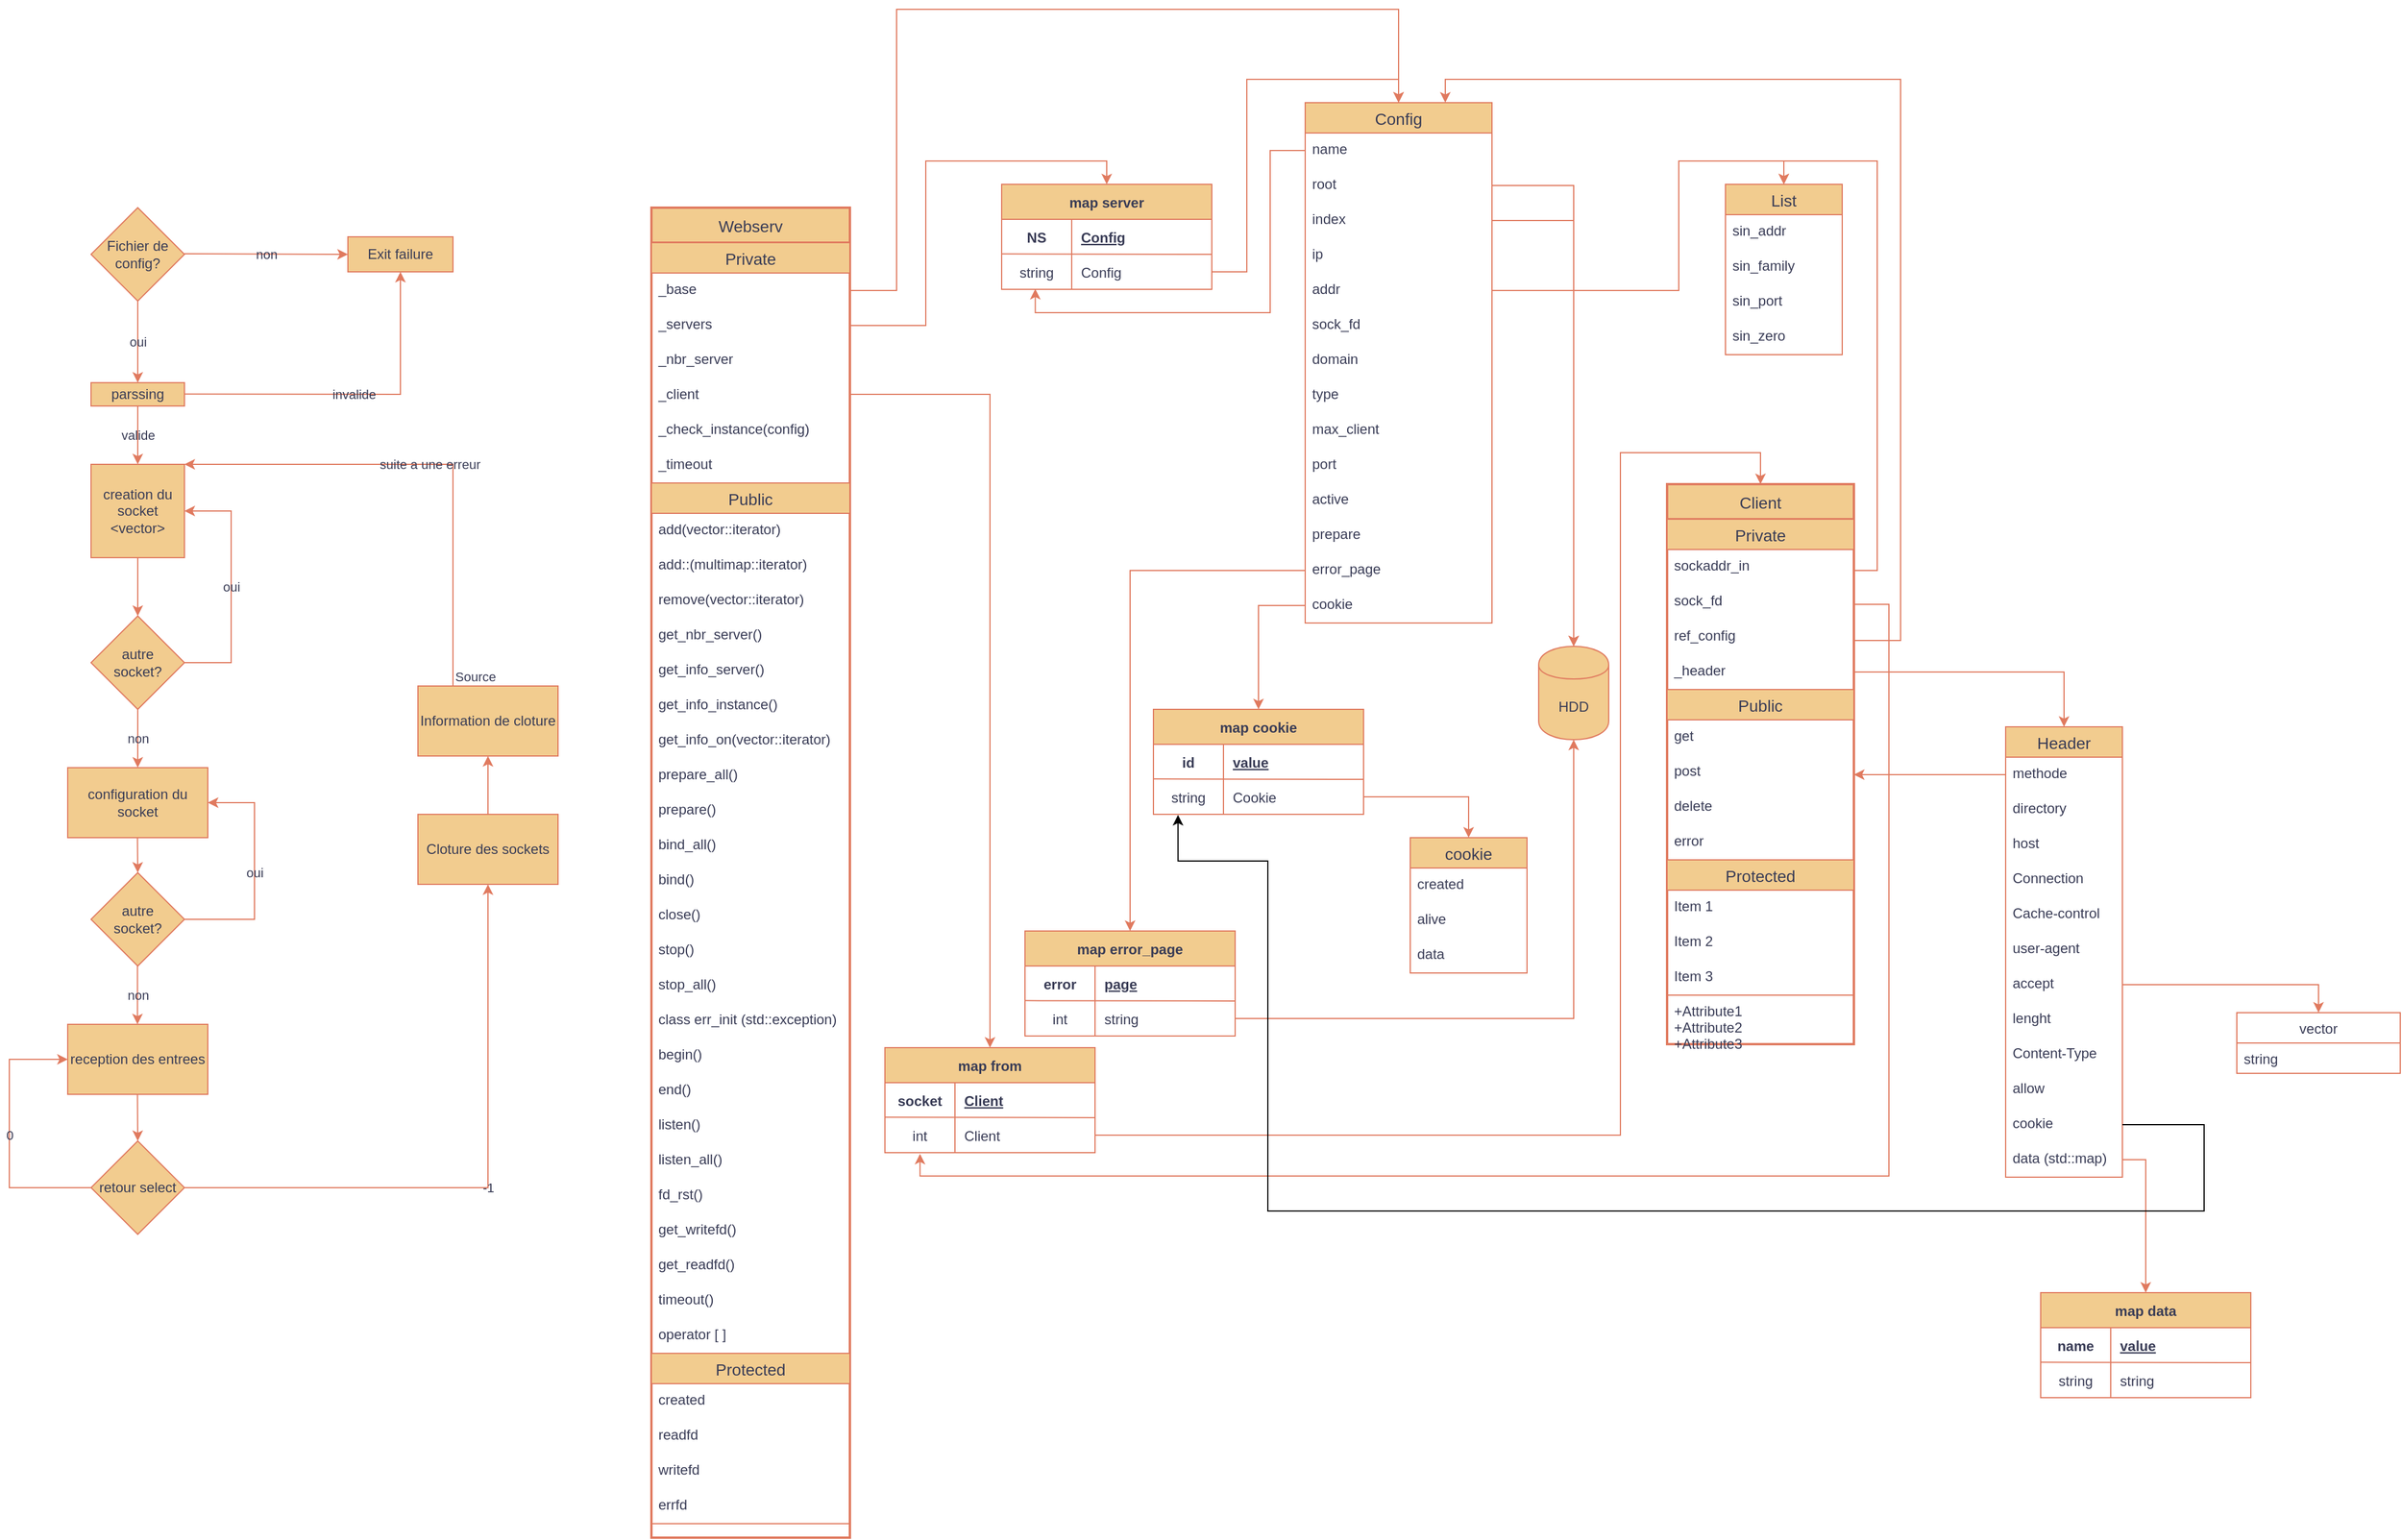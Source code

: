 <mxfile version="20.8.16" type="device"><diagram name="Page-1" id="7IPcd7LKjG51PqKvIrn5"><mxGraphModel dx="2963" dy="2862" grid="1" gridSize="10" guides="1" tooltips="1" connect="1" arrows="1" fold="1" page="1" pageScale="1" pageWidth="827" pageHeight="1169" background="#ffffff" math="0" shadow="0"><root><mxCell id="0"/><mxCell id="1" parent="0"/><mxCell id="DFbEHjb1t1fcMxMYVG8o-2" value="Fichier de config?" style="rhombus;whiteSpace=wrap;html=1;rounded=0;labelBackgroundColor=none;fillColor=#F2CC8F;strokeColor=#E07A5F;fontColor=#393C56;" parent="1" vertex="1"><mxGeometry x="90" y="10" width="80" height="80" as="geometry"/></mxCell><mxCell id="DFbEHjb1t1fcMxMYVG8o-3" value="Exit failure" style="rounded=0;whiteSpace=wrap;html=1;labelBackgroundColor=none;fillColor=#F2CC8F;strokeColor=#E07A5F;fontColor=#393C56;" parent="1" vertex="1"><mxGeometry x="310" y="35" width="90" height="30" as="geometry"/></mxCell><mxCell id="DFbEHjb1t1fcMxMYVG8o-4" value="" style="endArrow=classic;html=1;rounded=0;entryX=0;entryY=0.5;entryDx=0;entryDy=0;labelBackgroundColor=none;fontColor=default;strokeColor=#E07A5F;" parent="1" target="DFbEHjb1t1fcMxMYVG8o-3" edge="1"><mxGeometry relative="1" as="geometry"><mxPoint x="170" y="49.5" as="sourcePoint"/><mxPoint x="270" y="49.5" as="targetPoint"/></mxGeometry></mxCell><mxCell id="DFbEHjb1t1fcMxMYVG8o-5" value="non" style="edgeLabel;resizable=0;html=1;align=center;verticalAlign=middle;rounded=0;labelBackgroundColor=none;fontColor=#393C56;" parent="DFbEHjb1t1fcMxMYVG8o-4" connectable="0" vertex="1"><mxGeometry relative="1" as="geometry"/></mxCell><mxCell id="DFbEHjb1t1fcMxMYVG8o-6" value="" style="endArrow=classic;html=1;rounded=0;exitX=0.5;exitY=1;exitDx=0;exitDy=0;labelBackgroundColor=none;fontColor=default;strokeColor=#E07A5F;" parent="1" source="DFbEHjb1t1fcMxMYVG8o-2" edge="1"><mxGeometry relative="1" as="geometry"><mxPoint x="550" y="240" as="sourcePoint"/><mxPoint x="130" y="160" as="targetPoint"/></mxGeometry></mxCell><mxCell id="DFbEHjb1t1fcMxMYVG8o-7" value="oui" style="edgeLabel;resizable=0;html=1;align=center;verticalAlign=middle;rounded=0;labelBackgroundColor=none;fontColor=#393C56;" parent="DFbEHjb1t1fcMxMYVG8o-6" connectable="0" vertex="1"><mxGeometry relative="1" as="geometry"/></mxCell><mxCell id="DFbEHjb1t1fcMxMYVG8o-8" value="parssing" style="rounded=0;whiteSpace=wrap;html=1;labelBackgroundColor=none;fillColor=#F2CC8F;strokeColor=#E07A5F;fontColor=#393C56;" parent="1" vertex="1"><mxGeometry x="90" y="160" width="80" height="20" as="geometry"/></mxCell><mxCell id="DFbEHjb1t1fcMxMYVG8o-12" value="" style="endArrow=classic;html=1;rounded=0;exitX=0.5;exitY=1;exitDx=0;exitDy=0;entryX=0.5;entryY=0;entryDx=0;entryDy=0;labelBackgroundColor=none;fontColor=default;strokeColor=#E07A5F;" parent="1" source="DFbEHjb1t1fcMxMYVG8o-8" edge="1"><mxGeometry relative="1" as="geometry"><mxPoint x="300" y="180" as="sourcePoint"/><mxPoint x="130" y="230" as="targetPoint"/></mxGeometry></mxCell><mxCell id="DFbEHjb1t1fcMxMYVG8o-13" value="valide" style="edgeLabel;resizable=0;html=1;align=center;verticalAlign=middle;rounded=0;labelBackgroundColor=none;fontColor=#393C56;" parent="DFbEHjb1t1fcMxMYVG8o-12" connectable="0" vertex="1"><mxGeometry relative="1" as="geometry"/></mxCell><mxCell id="DFbEHjb1t1fcMxMYVG8o-17" value="" style="endArrow=classic;html=1;rounded=0;entryX=0.5;entryY=1;entryDx=0;entryDy=0;labelBackgroundColor=none;fontColor=default;strokeColor=#E07A5F;" parent="1" target="DFbEHjb1t1fcMxMYVG8o-3" edge="1"><mxGeometry relative="1" as="geometry"><mxPoint x="170" y="169.76" as="sourcePoint"/><mxPoint x="270" y="169.76" as="targetPoint"/><Array as="points"><mxPoint x="355" y="170"/></Array></mxGeometry></mxCell><mxCell id="DFbEHjb1t1fcMxMYVG8o-18" value="invalide" style="edgeLabel;resizable=0;html=1;align=center;verticalAlign=middle;rounded=0;labelBackgroundColor=none;fontColor=#393C56;" parent="DFbEHjb1t1fcMxMYVG8o-17" connectable="0" vertex="1"><mxGeometry relative="1" as="geometry"/></mxCell><mxCell id="DFbEHjb1t1fcMxMYVG8o-22" value="creation du socket&lt;br&gt;&amp;lt;vector&amp;gt;" style="whiteSpace=wrap;html=1;aspect=fixed;rounded=0;labelBackgroundColor=none;fillColor=#F2CC8F;strokeColor=#E07A5F;fontColor=#393C56;" parent="1" vertex="1"><mxGeometry x="90" y="230" width="80" height="80" as="geometry"/></mxCell><mxCell id="DFbEHjb1t1fcMxMYVG8o-25" value="autre&lt;br&gt;socket?" style="rhombus;whiteSpace=wrap;html=1;rounded=0;labelBackgroundColor=none;fillColor=#F2CC8F;strokeColor=#E07A5F;fontColor=#393C56;" parent="1" vertex="1"><mxGeometry x="90" y="360" width="80" height="80" as="geometry"/></mxCell><mxCell id="DFbEHjb1t1fcMxMYVG8o-26" value="" style="endArrow=classic;html=1;rounded=0;exitX=1;exitY=0.5;exitDx=0;exitDy=0;entryX=1;entryY=0.5;entryDx=0;entryDy=0;labelBackgroundColor=none;fontColor=default;strokeColor=#E07A5F;" parent="1" source="DFbEHjb1t1fcMxMYVG8o-25" target="DFbEHjb1t1fcMxMYVG8o-22" edge="1"><mxGeometry relative="1" as="geometry"><mxPoint x="300" y="310" as="sourcePoint"/><mxPoint x="400" y="310" as="targetPoint"/><Array as="points"><mxPoint x="210" y="400"/><mxPoint x="210" y="270"/></Array></mxGeometry></mxCell><mxCell id="DFbEHjb1t1fcMxMYVG8o-27" value="oui" style="edgeLabel;resizable=0;html=1;align=center;verticalAlign=middle;rounded=0;labelBackgroundColor=none;fontColor=#393C56;" parent="DFbEHjb1t1fcMxMYVG8o-26" connectable="0" vertex="1"><mxGeometry relative="1" as="geometry"/></mxCell><mxCell id="DFbEHjb1t1fcMxMYVG8o-28" value="" style="endArrow=classic;html=1;rounded=0;exitX=0.5;exitY=1;exitDx=0;exitDy=0;entryX=0.5;entryY=0;entryDx=0;entryDy=0;labelBackgroundColor=none;fontColor=default;strokeColor=#E07A5F;" parent="1" source="DFbEHjb1t1fcMxMYVG8o-22" target="DFbEHjb1t1fcMxMYVG8o-25" edge="1"><mxGeometry width="50" height="50" relative="1" as="geometry"><mxPoint x="320" y="330" as="sourcePoint"/><mxPoint x="370" y="280" as="targetPoint"/></mxGeometry></mxCell><mxCell id="DFbEHjb1t1fcMxMYVG8o-32" value="" style="endArrow=classic;html=1;rounded=0;exitX=0.5;exitY=1;exitDx=0;exitDy=0;labelBackgroundColor=none;fontColor=default;strokeColor=#E07A5F;" parent="1" source="DFbEHjb1t1fcMxMYVG8o-25" edge="1"><mxGeometry relative="1" as="geometry"><mxPoint x="300" y="430" as="sourcePoint"/><mxPoint x="130" y="490" as="targetPoint"/></mxGeometry></mxCell><mxCell id="DFbEHjb1t1fcMxMYVG8o-33" value="non" style="edgeLabel;resizable=0;html=1;align=center;verticalAlign=middle;rounded=0;labelBackgroundColor=none;fontColor=#393C56;" parent="DFbEHjb1t1fcMxMYVG8o-32" connectable="0" vertex="1"><mxGeometry relative="1" as="geometry"/></mxCell><mxCell id="DFbEHjb1t1fcMxMYVG8o-34" value="configuration du socket" style="rounded=0;whiteSpace=wrap;html=1;labelBackgroundColor=none;fillColor=#F2CC8F;strokeColor=#E07A5F;fontColor=#393C56;" parent="1" vertex="1"><mxGeometry x="70" y="490" width="120" height="60" as="geometry"/></mxCell><mxCell id="DFbEHjb1t1fcMxMYVG8o-35" value="autre&lt;br&gt;socket?" style="rhombus;whiteSpace=wrap;html=1;rounded=0;labelBackgroundColor=none;fillColor=#F2CC8F;strokeColor=#E07A5F;fontColor=#393C56;" parent="1" vertex="1"><mxGeometry x="90" y="580" width="80" height="80" as="geometry"/></mxCell><mxCell id="DFbEHjb1t1fcMxMYVG8o-36" value="" style="endArrow=classic;html=1;rounded=0;exitX=1;exitY=0.5;exitDx=0;exitDy=0;entryX=1;entryY=0.5;entryDx=0;entryDy=0;labelBackgroundColor=none;fontColor=default;strokeColor=#E07A5F;" parent="1" source="DFbEHjb1t1fcMxMYVG8o-35" edge="1"><mxGeometry relative="1" as="geometry"><mxPoint x="190" y="650" as="sourcePoint"/><mxPoint x="190" y="520" as="targetPoint"/><Array as="points"><mxPoint x="230" y="620"/><mxPoint x="230" y="520"/></Array></mxGeometry></mxCell><mxCell id="DFbEHjb1t1fcMxMYVG8o-37" value="oui" style="edgeLabel;resizable=0;html=1;align=center;verticalAlign=middle;rounded=0;labelBackgroundColor=none;fontColor=#393C56;" parent="DFbEHjb1t1fcMxMYVG8o-36" connectable="0" vertex="1"><mxGeometry relative="1" as="geometry"/></mxCell><mxCell id="DFbEHjb1t1fcMxMYVG8o-38" value="" style="endArrow=classic;html=1;rounded=0;exitX=0.5;exitY=1;exitDx=0;exitDy=0;labelBackgroundColor=none;fontColor=default;strokeColor=#E07A5F;" parent="1" edge="1"><mxGeometry width="50" height="50" relative="1" as="geometry"><mxPoint x="129.76" y="550" as="sourcePoint"/><mxPoint x="130" y="580" as="targetPoint"/></mxGeometry></mxCell><mxCell id="DFbEHjb1t1fcMxMYVG8o-39" value="" style="endArrow=classic;html=1;rounded=0;exitX=0.5;exitY=1;exitDx=0;exitDy=0;labelBackgroundColor=none;fontColor=default;strokeColor=#E07A5F;" parent="1" edge="1"><mxGeometry relative="1" as="geometry"><mxPoint x="129.76" y="660" as="sourcePoint"/><mxPoint x="129.76" y="710" as="targetPoint"/></mxGeometry></mxCell><mxCell id="DFbEHjb1t1fcMxMYVG8o-40" value="non" style="edgeLabel;resizable=0;html=1;align=center;verticalAlign=middle;rounded=0;labelBackgroundColor=none;fontColor=#393C56;" parent="DFbEHjb1t1fcMxMYVG8o-39" connectable="0" vertex="1"><mxGeometry relative="1" as="geometry"/></mxCell><mxCell id="DFbEHjb1t1fcMxMYVG8o-41" value="reception des entrees" style="rounded=0;whiteSpace=wrap;html=1;labelBackgroundColor=none;fillColor=#F2CC8F;strokeColor=#E07A5F;fontColor=#393C56;" parent="1" vertex="1"><mxGeometry x="70" y="710" width="120" height="60" as="geometry"/></mxCell><mxCell id="DFbEHjb1t1fcMxMYVG8o-42" value="retour select" style="rhombus;whiteSpace=wrap;html=1;rounded=0;labelBackgroundColor=none;fillColor=#F2CC8F;strokeColor=#E07A5F;fontColor=#393C56;" parent="1" vertex="1"><mxGeometry x="90" y="810" width="80" height="80" as="geometry"/></mxCell><mxCell id="DFbEHjb1t1fcMxMYVG8o-45" value="" style="endArrow=classic;html=1;rounded=0;exitX=0.5;exitY=1;exitDx=0;exitDy=0;entryX=0.5;entryY=0;entryDx=0;entryDy=0;labelBackgroundColor=none;fontColor=default;strokeColor=#E07A5F;" parent="1" target="DFbEHjb1t1fcMxMYVG8o-42" edge="1"><mxGeometry width="50" height="50" relative="1" as="geometry"><mxPoint x="129.76" y="770" as="sourcePoint"/><mxPoint x="130" y="800" as="targetPoint"/></mxGeometry></mxCell><mxCell id="DFbEHjb1t1fcMxMYVG8o-46" value="" style="endArrow=classic;html=1;rounded=0;labelBackgroundColor=none;fontColor=default;strokeColor=#E07A5F;" parent="1" edge="1"><mxGeometry relative="1" as="geometry"><mxPoint x="90" y="850" as="sourcePoint"/><mxPoint x="70" y="740" as="targetPoint"/><Array as="points"><mxPoint x="20" y="850"/><mxPoint x="20" y="740"/></Array></mxGeometry></mxCell><mxCell id="DFbEHjb1t1fcMxMYVG8o-47" value="0" style="edgeLabel;resizable=0;html=1;align=center;verticalAlign=middle;rounded=0;labelBackgroundColor=none;fontColor=#393C56;" parent="DFbEHjb1t1fcMxMYVG8o-46" connectable="0" vertex="1"><mxGeometry relative="1" as="geometry"/></mxCell><mxCell id="DFbEHjb1t1fcMxMYVG8o-49" value="" style="endArrow=classic;html=1;rounded=0;exitX=1;exitY=0.5;exitDx=0;exitDy=0;entryX=0.5;entryY=1;entryDx=0;entryDy=0;labelBackgroundColor=none;fontColor=default;strokeColor=#E07A5F;" parent="1" source="DFbEHjb1t1fcMxMYVG8o-42" target="DFbEHjb1t1fcMxMYVG8o-51" edge="1"><mxGeometry relative="1" as="geometry"><mxPoint x="870" y="490" as="sourcePoint"/><mxPoint x="420" y="850" as="targetPoint"/><Array as="points"><mxPoint x="430" y="850"/></Array></mxGeometry></mxCell><mxCell id="DFbEHjb1t1fcMxMYVG8o-50" value="-1" style="edgeLabel;resizable=0;html=1;align=center;verticalAlign=middle;rounded=0;labelBackgroundColor=none;fontColor=#393C56;" parent="DFbEHjb1t1fcMxMYVG8o-49" connectable="0" vertex="1"><mxGeometry relative="1" as="geometry"/></mxCell><mxCell id="DFbEHjb1t1fcMxMYVG8o-56" style="edgeStyle=orthogonalEdgeStyle;rounded=0;orthogonalLoop=1;jettySize=auto;html=1;exitX=0.5;exitY=0;exitDx=0;exitDy=0;entryX=0.5;entryY=1;entryDx=0;entryDy=0;labelBackgroundColor=none;fontColor=default;strokeColor=#E07A5F;" parent="1" source="DFbEHjb1t1fcMxMYVG8o-51" target="DFbEHjb1t1fcMxMYVG8o-55" edge="1"><mxGeometry relative="1" as="geometry"/></mxCell><mxCell id="DFbEHjb1t1fcMxMYVG8o-51" value="Cloture des sockets" style="rounded=0;whiteSpace=wrap;html=1;labelBackgroundColor=none;fillColor=#F2CC8F;strokeColor=#E07A5F;fontColor=#393C56;" parent="1" vertex="1"><mxGeometry x="370" y="530" width="120" height="60" as="geometry"/></mxCell><mxCell id="DFbEHjb1t1fcMxMYVG8o-55" value="Information de cloture" style="rounded=0;whiteSpace=wrap;html=1;labelBackgroundColor=none;fillColor=#F2CC8F;strokeColor=#E07A5F;fontColor=#393C56;" parent="1" vertex="1"><mxGeometry x="370" y="420" width="120" height="60" as="geometry"/></mxCell><mxCell id="DFbEHjb1t1fcMxMYVG8o-57" value="" style="endArrow=classic;html=1;rounded=0;exitX=0.25;exitY=0;exitDx=0;exitDy=0;entryX=1;entryY=0;entryDx=0;entryDy=0;labelBackgroundColor=none;fontColor=default;strokeColor=#E07A5F;" parent="1" source="DFbEHjb1t1fcMxMYVG8o-55" target="DFbEHjb1t1fcMxMYVG8o-22" edge="1"><mxGeometry relative="1" as="geometry"><mxPoint x="840" y="490" as="sourcePoint"/><mxPoint x="1000" y="490" as="targetPoint"/><Array as="points"><mxPoint x="400" y="230"/></Array></mxGeometry></mxCell><mxCell id="DFbEHjb1t1fcMxMYVG8o-58" value="suite a une erreur" style="edgeLabel;resizable=0;html=1;align=center;verticalAlign=middle;rounded=0;labelBackgroundColor=none;fontColor=#393C56;" parent="DFbEHjb1t1fcMxMYVG8o-57" connectable="0" vertex="1"><mxGeometry relative="1" as="geometry"/></mxCell><mxCell id="DFbEHjb1t1fcMxMYVG8o-59" value="Source" style="edgeLabel;resizable=0;html=1;align=left;verticalAlign=bottom;rounded=0;labelBackgroundColor=none;fontColor=#393C56;" parent="DFbEHjb1t1fcMxMYVG8o-57" connectable="0" vertex="1"><mxGeometry x="-1" relative="1" as="geometry"/></mxCell><mxCell id="kL4bpjYWANN2Rf7Xtjn1-26" value="Client" style="swimlane;childLayout=stackLayout;horizontal=1;startSize=30;horizontalStack=0;rounded=0;fontSize=14;fontStyle=0;strokeWidth=2;resizeParent=0;resizeLast=1;shadow=0;dashed=0;align=center;labelBackgroundColor=none;fillColor=#F2CC8F;strokeColor=#E07A5F;fontColor=#393C56;" parent="1" vertex="1"><mxGeometry x="1440" y="247" width="160" height="480" as="geometry"/></mxCell><mxCell id="kL4bpjYWANN2Rf7Xtjn1-28" value="Private" style="swimlane;fontStyle=0;childLayout=stackLayout;horizontal=1;startSize=26;horizontalStack=0;resizeParent=1;resizeParentMax=0;resizeLast=0;collapsible=1;marginBottom=0;align=center;fontSize=14;rounded=0;labelBackgroundColor=none;fillColor=#F2CC8F;strokeColor=#E07A5F;fontColor=#393C56;" parent="kL4bpjYWANN2Rf7Xtjn1-26" vertex="1"><mxGeometry y="30" width="160" height="146" as="geometry"/></mxCell><mxCell id="kL4bpjYWANN2Rf7Xtjn1-29" value="sockaddr_in" style="text;strokeColor=none;fillColor=none;spacingLeft=4;spacingRight=4;overflow=hidden;rotatable=0;points=[[0,0.5],[1,0.5]];portConstraint=eastwest;fontSize=12;rounded=0;labelBackgroundColor=none;fontColor=#393C56;" parent="kL4bpjYWANN2Rf7Xtjn1-28" vertex="1"><mxGeometry y="26" width="160" height="30" as="geometry"/></mxCell><mxCell id="kL4bpjYWANN2Rf7Xtjn1-30" value="sock_fd" style="text;strokeColor=none;fillColor=none;spacingLeft=4;spacingRight=4;overflow=hidden;rotatable=0;points=[[0,0.5],[1,0.5]];portConstraint=eastwest;fontSize=12;rounded=0;labelBackgroundColor=none;fontColor=#393C56;" parent="kL4bpjYWANN2Rf7Xtjn1-28" vertex="1"><mxGeometry y="56" width="160" height="30" as="geometry"/></mxCell><mxCell id="kL4bpjYWANN2Rf7Xtjn1-31" value="ref_config" style="text;strokeColor=none;fillColor=none;spacingLeft=4;spacingRight=4;overflow=hidden;rotatable=0;points=[[0,0.5],[1,0.5]];portConstraint=eastwest;fontSize=12;rounded=0;labelBackgroundColor=none;fontColor=#393C56;" parent="kL4bpjYWANN2Rf7Xtjn1-28" vertex="1"><mxGeometry y="86" width="160" height="30" as="geometry"/></mxCell><mxCell id="cnzg4YsB--KtcQEEL7MX-17" value="_header" style="text;strokeColor=none;fillColor=none;spacingLeft=4;spacingRight=4;overflow=hidden;rotatable=0;points=[[0,0.5],[1,0.5]];portConstraint=eastwest;fontSize=12;rounded=0;labelBackgroundColor=none;fontColor=#393C56;" parent="kL4bpjYWANN2Rf7Xtjn1-28" vertex="1"><mxGeometry y="116" width="160" height="30" as="geometry"/></mxCell><mxCell id="kL4bpjYWANN2Rf7Xtjn1-40" value="Public" style="swimlane;fontStyle=0;childLayout=stackLayout;horizontal=1;startSize=26;horizontalStack=0;resizeParent=1;resizeParentMax=0;resizeLast=0;collapsible=1;marginBottom=0;align=center;fontSize=14;rounded=0;labelBackgroundColor=none;fillColor=#F2CC8F;strokeColor=#E07A5F;fontColor=#393C56;" parent="kL4bpjYWANN2Rf7Xtjn1-26" vertex="1"><mxGeometry y="176" width="160" height="146" as="geometry"/></mxCell><mxCell id="kL4bpjYWANN2Rf7Xtjn1-41" value="get" style="text;strokeColor=none;fillColor=none;spacingLeft=4;spacingRight=4;overflow=hidden;rotatable=0;points=[[0,0.5],[1,0.5]];portConstraint=eastwest;fontSize=12;rounded=0;labelBackgroundColor=none;fontColor=#393C56;" parent="kL4bpjYWANN2Rf7Xtjn1-40" vertex="1"><mxGeometry y="26" width="160" height="30" as="geometry"/></mxCell><mxCell id="kL4bpjYWANN2Rf7Xtjn1-42" value="post" style="text;strokeColor=none;fillColor=none;spacingLeft=4;spacingRight=4;overflow=hidden;rotatable=0;points=[[0,0.5],[1,0.5]];portConstraint=eastwest;fontSize=12;rounded=0;labelBackgroundColor=none;fontColor=#393C56;" parent="kL4bpjYWANN2Rf7Xtjn1-40" vertex="1"><mxGeometry y="56" width="160" height="30" as="geometry"/></mxCell><mxCell id="ACIhBaNV5FRIPABWeVbZ-24" value="delete" style="text;strokeColor=none;fillColor=none;spacingLeft=4;spacingRight=4;overflow=hidden;rotatable=0;points=[[0,0.5],[1,0.5]];portConstraint=eastwest;fontSize=12;rounded=0;labelBackgroundColor=none;fontColor=#393C56;" parent="kL4bpjYWANN2Rf7Xtjn1-40" vertex="1"><mxGeometry y="86" width="160" height="30" as="geometry"/></mxCell><mxCell id="kL4bpjYWANN2Rf7Xtjn1-43" value="error" style="text;strokeColor=none;fillColor=none;spacingLeft=4;spacingRight=4;overflow=hidden;rotatable=0;points=[[0,0.5],[1,0.5]];portConstraint=eastwest;fontSize=12;rounded=0;labelBackgroundColor=none;fontColor=#393C56;" parent="kL4bpjYWANN2Rf7Xtjn1-40" vertex="1"><mxGeometry y="116" width="160" height="30" as="geometry"/></mxCell><mxCell id="kL4bpjYWANN2Rf7Xtjn1-32" value="Protected" style="swimlane;fontStyle=0;childLayout=stackLayout;horizontal=1;startSize=26;horizontalStack=0;resizeParent=1;resizeParentMax=0;resizeLast=0;collapsible=1;marginBottom=0;align=center;fontSize=14;rounded=0;labelBackgroundColor=none;fillColor=#F2CC8F;strokeColor=#E07A5F;fontColor=#393C56;" parent="kL4bpjYWANN2Rf7Xtjn1-26" vertex="1"><mxGeometry y="322" width="160" height="116" as="geometry"/></mxCell><mxCell id="kL4bpjYWANN2Rf7Xtjn1-33" value="Item 1" style="text;strokeColor=none;fillColor=none;spacingLeft=4;spacingRight=4;overflow=hidden;rotatable=0;points=[[0,0.5],[1,0.5]];portConstraint=eastwest;fontSize=12;rounded=0;labelBackgroundColor=none;fontColor=#393C56;" parent="kL4bpjYWANN2Rf7Xtjn1-32" vertex="1"><mxGeometry y="26" width="160" height="30" as="geometry"/></mxCell><mxCell id="kL4bpjYWANN2Rf7Xtjn1-34" value="Item 2" style="text;strokeColor=none;fillColor=none;spacingLeft=4;spacingRight=4;overflow=hidden;rotatable=0;points=[[0,0.5],[1,0.5]];portConstraint=eastwest;fontSize=12;rounded=0;labelBackgroundColor=none;fontColor=#393C56;" parent="kL4bpjYWANN2Rf7Xtjn1-32" vertex="1"><mxGeometry y="56" width="160" height="30" as="geometry"/></mxCell><mxCell id="kL4bpjYWANN2Rf7Xtjn1-35" value="Item 3" style="text;strokeColor=none;fillColor=none;spacingLeft=4;spacingRight=4;overflow=hidden;rotatable=0;points=[[0,0.5],[1,0.5]];portConstraint=eastwest;fontSize=12;rounded=0;labelBackgroundColor=none;fontColor=#393C56;" parent="kL4bpjYWANN2Rf7Xtjn1-32" vertex="1"><mxGeometry y="86" width="160" height="30" as="geometry"/></mxCell><mxCell id="kL4bpjYWANN2Rf7Xtjn1-27" value="+Attribute1&#10;+Attribute2&#10;+Attribute3" style="align=left;strokeColor=none;fillColor=none;spacingLeft=4;fontSize=12;verticalAlign=top;resizable=0;rotatable=0;part=1;rounded=0;labelBackgroundColor=none;fontColor=#393C56;" parent="kL4bpjYWANN2Rf7Xtjn1-26" vertex="1"><mxGeometry y="438" width="160" height="42" as="geometry"/></mxCell><mxCell id="kL4bpjYWANN2Rf7Xtjn1-45" value="List" style="swimlane;fontStyle=0;childLayout=stackLayout;horizontal=1;startSize=26;horizontalStack=0;resizeParent=1;resizeParentMax=0;resizeLast=0;collapsible=1;marginBottom=0;align=center;fontSize=14;rounded=0;labelBackgroundColor=none;fillColor=#F2CC8F;strokeColor=#E07A5F;fontColor=#393C56;" parent="1" vertex="1"><mxGeometry x="1490" y="-10" width="100" height="146" as="geometry"/></mxCell><mxCell id="kL4bpjYWANN2Rf7Xtjn1-46" value="sin_addr" style="text;strokeColor=none;fillColor=none;spacingLeft=4;spacingRight=4;overflow=hidden;rotatable=0;points=[[0,0.5],[1,0.5]];portConstraint=eastwest;fontSize=12;rounded=0;labelBackgroundColor=none;fontColor=#393C56;" parent="kL4bpjYWANN2Rf7Xtjn1-45" vertex="1"><mxGeometry y="26" width="100" height="30" as="geometry"/></mxCell><mxCell id="kL4bpjYWANN2Rf7Xtjn1-47" value="sin_family" style="text;strokeColor=none;fillColor=none;spacingLeft=4;spacingRight=4;overflow=hidden;rotatable=0;points=[[0,0.5],[1,0.5]];portConstraint=eastwest;fontSize=12;rounded=0;labelBackgroundColor=none;fontColor=#393C56;" parent="kL4bpjYWANN2Rf7Xtjn1-45" vertex="1"><mxGeometry y="56" width="100" height="30" as="geometry"/></mxCell><mxCell id="kL4bpjYWANN2Rf7Xtjn1-48" value="sin_port" style="text;strokeColor=none;fillColor=none;spacingLeft=4;spacingRight=4;overflow=hidden;rotatable=0;points=[[0,0.5],[1,0.5]];portConstraint=eastwest;fontSize=12;rounded=0;labelBackgroundColor=none;fontColor=#393C56;" parent="kL4bpjYWANN2Rf7Xtjn1-45" vertex="1"><mxGeometry y="86" width="100" height="30" as="geometry"/></mxCell><mxCell id="kL4bpjYWANN2Rf7Xtjn1-49" value="sin_zero" style="text;strokeColor=none;fillColor=none;spacingLeft=4;spacingRight=4;overflow=hidden;rotatable=0;points=[[0,0.5],[1,0.5]];portConstraint=eastwest;fontSize=12;rounded=0;labelBackgroundColor=none;fontColor=#393C56;" parent="kL4bpjYWANN2Rf7Xtjn1-45" vertex="1"><mxGeometry y="116" width="100" height="30" as="geometry"/></mxCell><mxCell id="kL4bpjYWANN2Rf7Xtjn1-50" value="map from" style="shape=table;startSize=30;container=1;collapsible=1;childLayout=tableLayout;fixedRows=1;rowLines=0;fontStyle=1;align=center;resizeLast=1;rounded=0;labelBackgroundColor=none;fillColor=#F2CC8F;strokeColor=#E07A5F;fontColor=#393C56;" parent="1" vertex="1"><mxGeometry x="770" y="730" width="180" height="90" as="geometry"/></mxCell><mxCell id="kL4bpjYWANN2Rf7Xtjn1-51" value="" style="shape=tableRow;horizontal=0;startSize=0;swimlaneHead=0;swimlaneBody=0;fillColor=none;collapsible=0;dropTarget=0;points=[[0,0.5],[1,0.5]];portConstraint=eastwest;top=0;left=0;right=0;bottom=0;rounded=0;labelBackgroundColor=none;strokeColor=#E07A5F;fontColor=#393C56;" parent="kL4bpjYWANN2Rf7Xtjn1-50" vertex="1"><mxGeometry y="30" width="180" height="30" as="geometry"/></mxCell><mxCell id="kL4bpjYWANN2Rf7Xtjn1-52" value="socket" style="shape=partialRectangle;connectable=0;fillColor=none;top=0;left=0;bottom=0;right=0;fontStyle=1;overflow=hidden;rounded=0;labelBackgroundColor=none;strokeColor=#E07A5F;fontColor=#393C56;" parent="kL4bpjYWANN2Rf7Xtjn1-51" vertex="1"><mxGeometry width="60" height="30" as="geometry"><mxRectangle width="60" height="30" as="alternateBounds"/></mxGeometry></mxCell><mxCell id="kL4bpjYWANN2Rf7Xtjn1-53" value="Client" style="shape=partialRectangle;connectable=0;fillColor=none;top=0;left=0;bottom=0;right=0;align=left;spacingLeft=6;fontStyle=5;overflow=hidden;rounded=0;labelBackgroundColor=none;strokeColor=#E07A5F;fontColor=#393C56;" parent="kL4bpjYWANN2Rf7Xtjn1-51" vertex="1"><mxGeometry x="60" width="120" height="30" as="geometry"><mxRectangle width="120" height="30" as="alternateBounds"/></mxGeometry></mxCell><mxCell id="kL4bpjYWANN2Rf7Xtjn1-57" value="" style="shape=tableRow;horizontal=0;startSize=0;swimlaneHead=0;swimlaneBody=0;fillColor=none;collapsible=0;dropTarget=0;points=[[0,0.5],[1,0.5]];portConstraint=eastwest;top=0;left=0;right=0;bottom=0;rounded=0;labelBackgroundColor=none;strokeColor=#E07A5F;fontColor=#393C56;" parent="kL4bpjYWANN2Rf7Xtjn1-50" vertex="1"><mxGeometry y="60" width="180" height="30" as="geometry"/></mxCell><mxCell id="kL4bpjYWANN2Rf7Xtjn1-58" value="int" style="shape=partialRectangle;connectable=0;fillColor=none;top=0;left=0;bottom=0;right=0;editable=1;overflow=hidden;rounded=0;labelBackgroundColor=none;strokeColor=#E07A5F;fontColor=#393C56;" parent="kL4bpjYWANN2Rf7Xtjn1-57" vertex="1"><mxGeometry width="60" height="30" as="geometry"><mxRectangle width="60" height="30" as="alternateBounds"/></mxGeometry></mxCell><mxCell id="kL4bpjYWANN2Rf7Xtjn1-59" value="Client" style="shape=partialRectangle;connectable=0;fillColor=none;top=0;left=0;bottom=0;right=0;align=left;spacingLeft=6;overflow=hidden;rounded=0;labelBackgroundColor=none;strokeColor=#E07A5F;fontColor=#393C56;" parent="kL4bpjYWANN2Rf7Xtjn1-57" vertex="1"><mxGeometry x="60" width="120" height="30" as="geometry"><mxRectangle width="120" height="30" as="alternateBounds"/></mxGeometry></mxCell><mxCell id="kL4bpjYWANN2Rf7Xtjn1-64" value="" style="endArrow=none;html=1;rounded=0;exitX=-0.002;exitY=-0.011;exitDx=0;exitDy=0;exitPerimeter=0;labelBackgroundColor=none;fontColor=default;strokeColor=#E07A5F;" parent="kL4bpjYWANN2Rf7Xtjn1-50" source="kL4bpjYWANN2Rf7Xtjn1-57" edge="1"><mxGeometry width="50" height="50" relative="1" as="geometry"><mxPoint x="130" y="110" as="sourcePoint"/><mxPoint x="180" y="60" as="targetPoint"/></mxGeometry></mxCell><mxCell id="kL4bpjYWANN2Rf7Xtjn1-65" value="Config" style="swimlane;fontStyle=0;childLayout=stackLayout;horizontal=1;startSize=26;horizontalStack=0;resizeParent=1;resizeParentMax=0;resizeLast=0;collapsible=1;marginBottom=0;align=center;fontSize=14;rounded=0;labelBackgroundColor=none;fillColor=#F2CC8F;strokeColor=#E07A5F;fontColor=#393C56;" parent="1" vertex="1"><mxGeometry x="1130" y="-80" width="160" height="446" as="geometry"/></mxCell><mxCell id="kL4bpjYWANN2Rf7Xtjn1-66" value="name" style="text;strokeColor=none;fillColor=none;spacingLeft=4;spacingRight=4;overflow=hidden;rotatable=0;points=[[0,0.5],[1,0.5]];portConstraint=eastwest;fontSize=12;rounded=0;labelBackgroundColor=none;fontColor=#393C56;" parent="kL4bpjYWANN2Rf7Xtjn1-65" vertex="1"><mxGeometry y="26" width="160" height="30" as="geometry"/></mxCell><mxCell id="kL4bpjYWANN2Rf7Xtjn1-67" value="root" style="text;strokeColor=none;fillColor=none;spacingLeft=4;spacingRight=4;overflow=hidden;rotatable=0;points=[[0,0.5],[1,0.5]];portConstraint=eastwest;fontSize=12;rounded=0;labelBackgroundColor=none;fontColor=#393C56;" parent="kL4bpjYWANN2Rf7Xtjn1-65" vertex="1"><mxGeometry y="56" width="160" height="30" as="geometry"/></mxCell><mxCell id="kL4bpjYWANN2Rf7Xtjn1-70" value="index" style="text;strokeColor=none;fillColor=none;spacingLeft=4;spacingRight=4;overflow=hidden;rotatable=0;points=[[0,0.5],[1,0.5]];portConstraint=eastwest;fontSize=12;rounded=0;labelBackgroundColor=none;fontColor=#393C56;" parent="kL4bpjYWANN2Rf7Xtjn1-65" vertex="1"><mxGeometry y="86" width="160" height="30" as="geometry"/></mxCell><mxCell id="kL4bpjYWANN2Rf7Xtjn1-71" value="ip" style="text;strokeColor=none;fillColor=none;spacingLeft=4;spacingRight=4;overflow=hidden;rotatable=0;points=[[0,0.5],[1,0.5]];portConstraint=eastwest;fontSize=12;rounded=0;labelBackgroundColor=none;fontColor=#393C56;" parent="kL4bpjYWANN2Rf7Xtjn1-65" vertex="1"><mxGeometry y="116" width="160" height="30" as="geometry"/></mxCell><mxCell id="kL4bpjYWANN2Rf7Xtjn1-72" value="addr" style="text;strokeColor=none;fillColor=none;spacingLeft=4;spacingRight=4;overflow=hidden;rotatable=0;points=[[0,0.5],[1,0.5]];portConstraint=eastwest;fontSize=12;rounded=0;labelBackgroundColor=none;fontColor=#393C56;" parent="kL4bpjYWANN2Rf7Xtjn1-65" vertex="1"><mxGeometry y="146" width="160" height="30" as="geometry"/></mxCell><mxCell id="kL4bpjYWANN2Rf7Xtjn1-77" value="sock_fd" style="text;strokeColor=none;fillColor=none;spacingLeft=4;spacingRight=4;overflow=hidden;rotatable=0;points=[[0,0.5],[1,0.5]];portConstraint=eastwest;fontSize=12;rounded=0;labelBackgroundColor=none;fontColor=#393C56;" parent="kL4bpjYWANN2Rf7Xtjn1-65" vertex="1"><mxGeometry y="176" width="160" height="30" as="geometry"/></mxCell><mxCell id="kL4bpjYWANN2Rf7Xtjn1-76" value="domain" style="text;strokeColor=none;fillColor=none;spacingLeft=4;spacingRight=4;overflow=hidden;rotatable=0;points=[[0,0.5],[1,0.5]];portConstraint=eastwest;fontSize=12;rounded=0;labelBackgroundColor=none;fontColor=#393C56;" parent="kL4bpjYWANN2Rf7Xtjn1-65" vertex="1"><mxGeometry y="206" width="160" height="30" as="geometry"/></mxCell><mxCell id="kL4bpjYWANN2Rf7Xtjn1-75" value="type" style="text;strokeColor=none;fillColor=none;spacingLeft=4;spacingRight=4;overflow=hidden;rotatable=0;points=[[0,0.5],[1,0.5]];portConstraint=eastwest;fontSize=12;rounded=0;labelBackgroundColor=none;fontColor=#393C56;" parent="kL4bpjYWANN2Rf7Xtjn1-65" vertex="1"><mxGeometry y="236" width="160" height="30" as="geometry"/></mxCell><mxCell id="kL4bpjYWANN2Rf7Xtjn1-73" value="max_client" style="text;strokeColor=none;fillColor=none;spacingLeft=4;spacingRight=4;overflow=hidden;rotatable=0;points=[[0,0.5],[1,0.5]];portConstraint=eastwest;fontSize=12;rounded=0;labelBackgroundColor=none;fontColor=#393C56;" parent="kL4bpjYWANN2Rf7Xtjn1-65" vertex="1"><mxGeometry y="266" width="160" height="30" as="geometry"/></mxCell><mxCell id="kL4bpjYWANN2Rf7Xtjn1-78" value="port" style="text;strokeColor=none;fillColor=none;spacingLeft=4;spacingRight=4;overflow=hidden;rotatable=0;points=[[0,0.5],[1,0.5]];portConstraint=eastwest;fontSize=12;rounded=0;labelBackgroundColor=none;fontColor=#393C56;" parent="kL4bpjYWANN2Rf7Xtjn1-65" vertex="1"><mxGeometry y="296" width="160" height="30" as="geometry"/></mxCell><mxCell id="kL4bpjYWANN2Rf7Xtjn1-80" value="active" style="text;strokeColor=none;fillColor=none;spacingLeft=4;spacingRight=4;overflow=hidden;rotatable=0;points=[[0,0.5],[1,0.5]];portConstraint=eastwest;fontSize=12;rounded=0;labelBackgroundColor=none;fontColor=#393C56;" parent="kL4bpjYWANN2Rf7Xtjn1-65" vertex="1"><mxGeometry y="326" width="160" height="30" as="geometry"/></mxCell><mxCell id="kL4bpjYWANN2Rf7Xtjn1-79" value="prepare" style="text;strokeColor=none;fillColor=none;spacingLeft=4;spacingRight=4;overflow=hidden;rotatable=0;points=[[0,0.5],[1,0.5]];portConstraint=eastwest;fontSize=12;rounded=0;labelBackgroundColor=none;fontColor=#393C56;" parent="kL4bpjYWANN2Rf7Xtjn1-65" vertex="1"><mxGeometry y="356" width="160" height="30" as="geometry"/></mxCell><mxCell id="kL4bpjYWANN2Rf7Xtjn1-68" value="error_page" style="text;strokeColor=none;fillColor=none;spacingLeft=4;spacingRight=4;overflow=hidden;rotatable=0;points=[[0,0.5],[1,0.5]];portConstraint=eastwest;fontSize=12;rounded=0;labelBackgroundColor=none;fontColor=#393C56;" parent="kL4bpjYWANN2Rf7Xtjn1-65" vertex="1"><mxGeometry y="386" width="160" height="30" as="geometry"/></mxCell><mxCell id="ACIhBaNV5FRIPABWeVbZ-25" value="cookie" style="text;strokeColor=none;fillColor=none;spacingLeft=4;spacingRight=4;overflow=hidden;rotatable=0;points=[[0,0.5],[1,0.5]];portConstraint=eastwest;fontSize=12;rounded=0;labelBackgroundColor=none;fontColor=#393C56;" parent="kL4bpjYWANN2Rf7Xtjn1-65" vertex="1"><mxGeometry y="416" width="160" height="30" as="geometry"/></mxCell><mxCell id="kL4bpjYWANN2Rf7Xtjn1-84" value="map error_page" style="shape=table;startSize=30;container=1;collapsible=1;childLayout=tableLayout;fixedRows=1;rowLines=0;fontStyle=1;align=center;resizeLast=1;rounded=0;labelBackgroundColor=none;fillColor=#F2CC8F;strokeColor=#E07A5F;fontColor=#393C56;" parent="1" vertex="1"><mxGeometry x="890" y="630" width="180" height="90" as="geometry"/></mxCell><mxCell id="kL4bpjYWANN2Rf7Xtjn1-85" value="" style="shape=tableRow;horizontal=0;startSize=0;swimlaneHead=0;swimlaneBody=0;fillColor=none;collapsible=0;dropTarget=0;points=[[0,0.5],[1,0.5]];portConstraint=eastwest;top=0;left=0;right=0;bottom=0;rounded=0;labelBackgroundColor=none;strokeColor=#E07A5F;fontColor=#393C56;" parent="kL4bpjYWANN2Rf7Xtjn1-84" vertex="1"><mxGeometry y="30" width="180" height="30" as="geometry"/></mxCell><mxCell id="kL4bpjYWANN2Rf7Xtjn1-86" value="error" style="shape=partialRectangle;connectable=0;fillColor=none;top=0;left=0;bottom=0;right=0;fontStyle=1;overflow=hidden;rounded=0;labelBackgroundColor=none;strokeColor=#E07A5F;fontColor=#393C56;" parent="kL4bpjYWANN2Rf7Xtjn1-85" vertex="1"><mxGeometry width="60" height="30" as="geometry"><mxRectangle width="60" height="30" as="alternateBounds"/></mxGeometry></mxCell><mxCell id="kL4bpjYWANN2Rf7Xtjn1-87" value="page" style="shape=partialRectangle;connectable=0;fillColor=none;top=0;left=0;bottom=0;right=0;align=left;spacingLeft=6;fontStyle=5;overflow=hidden;rounded=0;labelBackgroundColor=none;strokeColor=#E07A5F;fontColor=#393C56;" parent="kL4bpjYWANN2Rf7Xtjn1-85" vertex="1"><mxGeometry x="60" width="120" height="30" as="geometry"><mxRectangle width="120" height="30" as="alternateBounds"/></mxGeometry></mxCell><mxCell id="kL4bpjYWANN2Rf7Xtjn1-88" value="" style="shape=tableRow;horizontal=0;startSize=0;swimlaneHead=0;swimlaneBody=0;fillColor=none;collapsible=0;dropTarget=0;points=[[0,0.5],[1,0.5]];portConstraint=eastwest;top=0;left=0;right=0;bottom=0;rounded=0;labelBackgroundColor=none;strokeColor=#E07A5F;fontColor=#393C56;" parent="kL4bpjYWANN2Rf7Xtjn1-84" vertex="1"><mxGeometry y="60" width="180" height="30" as="geometry"/></mxCell><mxCell id="kL4bpjYWANN2Rf7Xtjn1-89" value="int" style="shape=partialRectangle;connectable=0;fillColor=none;top=0;left=0;bottom=0;right=0;editable=1;overflow=hidden;rounded=0;labelBackgroundColor=none;strokeColor=#E07A5F;fontColor=#393C56;" parent="kL4bpjYWANN2Rf7Xtjn1-88" vertex="1"><mxGeometry width="60" height="30" as="geometry"><mxRectangle width="60" height="30" as="alternateBounds"/></mxGeometry></mxCell><mxCell id="kL4bpjYWANN2Rf7Xtjn1-90" value="string" style="shape=partialRectangle;connectable=0;fillColor=none;top=0;left=0;bottom=0;right=0;align=left;spacingLeft=6;overflow=hidden;rounded=0;labelBackgroundColor=none;strokeColor=#E07A5F;fontColor=#393C56;" parent="kL4bpjYWANN2Rf7Xtjn1-88" vertex="1"><mxGeometry x="60" width="120" height="30" as="geometry"><mxRectangle width="120" height="30" as="alternateBounds"/></mxGeometry></mxCell><mxCell id="kL4bpjYWANN2Rf7Xtjn1-91" value="" style="endArrow=none;html=1;rounded=0;exitX=-0.002;exitY=-0.011;exitDx=0;exitDy=0;exitPerimeter=0;labelBackgroundColor=none;fontColor=default;strokeColor=#E07A5F;" parent="kL4bpjYWANN2Rf7Xtjn1-84" source="kL4bpjYWANN2Rf7Xtjn1-88" edge="1"><mxGeometry width="50" height="50" relative="1" as="geometry"><mxPoint x="130" y="110" as="sourcePoint"/><mxPoint x="180" y="60" as="targetPoint"/></mxGeometry></mxCell><mxCell id="kL4bpjYWANN2Rf7Xtjn1-95" value="HDD" style="shape=cylinder;whiteSpace=wrap;html=1;boundedLbl=1;backgroundOutline=1;rounded=0;labelBackgroundColor=none;fillColor=#F2CC8F;strokeColor=#E07A5F;fontColor=#393C56;" parent="1" vertex="1"><mxGeometry x="1330" y="386" width="60" height="80" as="geometry"/></mxCell><mxCell id="kL4bpjYWANN2Rf7Xtjn1-96" style="edgeStyle=orthogonalEdgeStyle;rounded=0;orthogonalLoop=1;jettySize=auto;html=1;exitX=1;exitY=0.5;exitDx=0;exitDy=0;labelBackgroundColor=none;fontColor=default;strokeColor=#E07A5F;" parent="1" source="kL4bpjYWANN2Rf7Xtjn1-88" target="kL4bpjYWANN2Rf7Xtjn1-95" edge="1"><mxGeometry relative="1" as="geometry"/></mxCell><mxCell id="kL4bpjYWANN2Rf7Xtjn1-97" style="edgeStyle=orthogonalEdgeStyle;rounded=0;orthogonalLoop=1;jettySize=auto;html=1;exitX=1;exitY=0.5;exitDx=0;exitDy=0;entryX=0.5;entryY=0;entryDx=0;entryDy=0;labelBackgroundColor=none;fontColor=default;strokeColor=#E07A5F;" parent="1" source="kL4bpjYWANN2Rf7Xtjn1-70" target="kL4bpjYWANN2Rf7Xtjn1-95" edge="1"><mxGeometry relative="1" as="geometry"/></mxCell><mxCell id="kL4bpjYWANN2Rf7Xtjn1-98" style="edgeStyle=orthogonalEdgeStyle;rounded=0;orthogonalLoop=1;jettySize=auto;html=1;exitX=1;exitY=0.5;exitDx=0;exitDy=0;entryX=0.5;entryY=0;entryDx=0;entryDy=0;labelBackgroundColor=none;fontColor=default;strokeColor=#E07A5F;" parent="1" source="kL4bpjYWANN2Rf7Xtjn1-67" target="kL4bpjYWANN2Rf7Xtjn1-95" edge="1"><mxGeometry relative="1" as="geometry"><Array as="points"><mxPoint x="1360" y="-9"/></Array></mxGeometry></mxCell><mxCell id="kL4bpjYWANN2Rf7Xtjn1-103" value="Webserv" style="swimlane;childLayout=stackLayout;horizontal=1;startSize=30;horizontalStack=0;rounded=0;fontSize=14;fontStyle=0;strokeWidth=2;resizeParent=0;resizeLast=1;shadow=0;dashed=0;align=center;labelBackgroundColor=none;fillColor=#F2CC8F;strokeColor=#E07A5F;fontColor=#393C56;" parent="1" vertex="1"><mxGeometry x="570" y="10" width="170" height="1140" as="geometry"/></mxCell><mxCell id="kL4bpjYWANN2Rf7Xtjn1-104" value="Private" style="swimlane;fontStyle=0;childLayout=stackLayout;horizontal=1;startSize=26;horizontalStack=0;resizeParent=1;resizeParentMax=0;resizeLast=0;collapsible=1;marginBottom=0;align=center;fontSize=14;rounded=0;labelBackgroundColor=none;fillColor=#F2CC8F;strokeColor=#E07A5F;fontColor=#393C56;" parent="kL4bpjYWANN2Rf7Xtjn1-103" vertex="1"><mxGeometry y="30" width="170" height="206" as="geometry"/></mxCell><mxCell id="kL4bpjYWANN2Rf7Xtjn1-105" value="_base" style="text;strokeColor=none;fillColor=none;spacingLeft=4;spacingRight=4;overflow=hidden;rotatable=0;points=[[0,0.5],[1,0.5]];portConstraint=eastwest;fontSize=12;rounded=0;labelBackgroundColor=none;fontColor=#393C56;" parent="kL4bpjYWANN2Rf7Xtjn1-104" vertex="1"><mxGeometry y="26" width="170" height="30" as="geometry"/></mxCell><mxCell id="kL4bpjYWANN2Rf7Xtjn1-106" value="_servers" style="text;strokeColor=none;fillColor=none;spacingLeft=4;spacingRight=4;overflow=hidden;rotatable=0;points=[[0,0.5],[1,0.5]];portConstraint=eastwest;fontSize=12;rounded=0;labelBackgroundColor=none;fontColor=#393C56;" parent="kL4bpjYWANN2Rf7Xtjn1-104" vertex="1"><mxGeometry y="56" width="170" height="30" as="geometry"/></mxCell><mxCell id="kL4bpjYWANN2Rf7Xtjn1-117" value="_nbr_server" style="text;strokeColor=none;fillColor=none;spacingLeft=4;spacingRight=4;overflow=hidden;rotatable=0;points=[[0,0.5],[1,0.5]];portConstraint=eastwest;fontSize=12;rounded=0;labelBackgroundColor=none;fontColor=#393C56;" parent="kL4bpjYWANN2Rf7Xtjn1-104" vertex="1"><mxGeometry y="86" width="170" height="30" as="geometry"/></mxCell><mxCell id="kL4bpjYWANN2Rf7Xtjn1-118" value="_client" style="text;strokeColor=none;fillColor=none;spacingLeft=4;spacingRight=4;overflow=hidden;rotatable=0;points=[[0,0.5],[1,0.5]];portConstraint=eastwest;fontSize=12;rounded=0;labelBackgroundColor=none;fontColor=#393C56;" parent="kL4bpjYWANN2Rf7Xtjn1-104" vertex="1"><mxGeometry y="116" width="170" height="30" as="geometry"/></mxCell><mxCell id="umc5ChF4GlC_wWextd5p-2" value="_check_instance(config)" style="text;strokeColor=none;fillColor=none;spacingLeft=4;spacingRight=4;overflow=hidden;rotatable=0;points=[[0,0.5],[1,0.5]];portConstraint=eastwest;fontSize=12;rounded=0;labelBackgroundColor=none;fontColor=#393C56;" parent="kL4bpjYWANN2Rf7Xtjn1-104" vertex="1"><mxGeometry y="146" width="170" height="30" as="geometry"/></mxCell><mxCell id="kL4bpjYWANN2Rf7Xtjn1-107" value="_timeout" style="text;strokeColor=none;fillColor=none;spacingLeft=4;spacingRight=4;overflow=hidden;rotatable=0;points=[[0,0.5],[1,0.5]];portConstraint=eastwest;fontSize=12;rounded=0;labelBackgroundColor=none;fontColor=#393C56;" parent="kL4bpjYWANN2Rf7Xtjn1-104" vertex="1"><mxGeometry y="176" width="170" height="30" as="geometry"/></mxCell><mxCell id="kL4bpjYWANN2Rf7Xtjn1-108" value="Public" style="swimlane;fontStyle=0;childLayout=stackLayout;horizontal=1;startSize=26;horizontalStack=0;resizeParent=1;resizeParentMax=0;resizeLast=0;collapsible=1;marginBottom=0;align=center;fontSize=14;rounded=0;labelBackgroundColor=none;fillColor=#F2CC8F;strokeColor=#E07A5F;fontColor=#393C56;" parent="kL4bpjYWANN2Rf7Xtjn1-103" vertex="1"><mxGeometry y="236" width="170" height="746" as="geometry"/></mxCell><mxCell id="kL4bpjYWANN2Rf7Xtjn1-109" value="add(vector::iterator)" style="text;strokeColor=none;fillColor=none;spacingLeft=4;spacingRight=4;overflow=hidden;rotatable=0;points=[[0,0.5],[1,0.5]];portConstraint=eastwest;fontSize=12;rounded=0;labelBackgroundColor=none;fontColor=#393C56;" parent="kL4bpjYWANN2Rf7Xtjn1-108" vertex="1"><mxGeometry y="26" width="170" height="30" as="geometry"/></mxCell><mxCell id="kL4bpjYWANN2Rf7Xtjn1-110" value="add::(multimap::iterator)" style="text;strokeColor=none;fillColor=none;spacingLeft=4;spacingRight=4;overflow=hidden;rotatable=0;points=[[0,0.5],[1,0.5]];portConstraint=eastwest;fontSize=12;rounded=0;labelBackgroundColor=none;fontColor=#393C56;" parent="kL4bpjYWANN2Rf7Xtjn1-108" vertex="1"><mxGeometry y="56" width="170" height="30" as="geometry"/></mxCell><mxCell id="kL4bpjYWANN2Rf7Xtjn1-119" value="remove(vector::iterator)" style="text;strokeColor=none;fillColor=none;spacingLeft=4;spacingRight=4;overflow=hidden;rotatable=0;points=[[0,0.5],[1,0.5]];portConstraint=eastwest;fontSize=12;rounded=0;labelBackgroundColor=none;fontColor=#393C56;" parent="kL4bpjYWANN2Rf7Xtjn1-108" vertex="1"><mxGeometry y="86" width="170" height="30" as="geometry"/></mxCell><mxCell id="kL4bpjYWANN2Rf7Xtjn1-120" value="get_nbr_server()" style="text;strokeColor=none;fillColor=none;spacingLeft=4;spacingRight=4;overflow=hidden;rotatable=0;points=[[0,0.5],[1,0.5]];portConstraint=eastwest;fontSize=12;rounded=0;labelBackgroundColor=none;fontColor=#393C56;" parent="kL4bpjYWANN2Rf7Xtjn1-108" vertex="1"><mxGeometry y="116" width="170" height="30" as="geometry"/></mxCell><mxCell id="kL4bpjYWANN2Rf7Xtjn1-121" value="get_info_server()" style="text;strokeColor=none;fillColor=none;spacingLeft=4;spacingRight=4;overflow=hidden;rotatable=0;points=[[0,0.5],[1,0.5]];portConstraint=eastwest;fontSize=12;rounded=0;labelBackgroundColor=none;fontColor=#393C56;" parent="kL4bpjYWANN2Rf7Xtjn1-108" vertex="1"><mxGeometry y="146" width="170" height="30" as="geometry"/></mxCell><mxCell id="kL4bpjYWANN2Rf7Xtjn1-122" value="get_info_instance()" style="text;strokeColor=none;fillColor=none;spacingLeft=4;spacingRight=4;overflow=hidden;rotatable=0;points=[[0,0.5],[1,0.5]];portConstraint=eastwest;fontSize=12;rounded=0;labelBackgroundColor=none;fontColor=#393C56;" parent="kL4bpjYWANN2Rf7Xtjn1-108" vertex="1"><mxGeometry y="176" width="170" height="30" as="geometry"/></mxCell><mxCell id="kL4bpjYWANN2Rf7Xtjn1-123" value="get_info_on(vector::iterator)" style="text;strokeColor=none;fillColor=none;spacingLeft=4;spacingRight=4;overflow=hidden;rotatable=0;points=[[0,0.5],[1,0.5]];portConstraint=eastwest;fontSize=12;rounded=0;labelBackgroundColor=none;fontColor=#393C56;" parent="kL4bpjYWANN2Rf7Xtjn1-108" vertex="1"><mxGeometry y="206" width="170" height="30" as="geometry"/></mxCell><mxCell id="kL4bpjYWANN2Rf7Xtjn1-124" value="prepare_all()" style="text;strokeColor=none;fillColor=none;spacingLeft=4;spacingRight=4;overflow=hidden;rotatable=0;points=[[0,0.5],[1,0.5]];portConstraint=eastwest;fontSize=12;rounded=0;labelBackgroundColor=none;fontColor=#393C56;" parent="kL4bpjYWANN2Rf7Xtjn1-108" vertex="1"><mxGeometry y="236" width="170" height="30" as="geometry"/></mxCell><mxCell id="kL4bpjYWANN2Rf7Xtjn1-125" value="prepare()" style="text;strokeColor=none;fillColor=none;spacingLeft=4;spacingRight=4;overflow=hidden;rotatable=0;points=[[0,0.5],[1,0.5]];portConstraint=eastwest;fontSize=12;rounded=0;labelBackgroundColor=none;fontColor=#393C56;" parent="kL4bpjYWANN2Rf7Xtjn1-108" vertex="1"><mxGeometry y="266" width="170" height="30" as="geometry"/></mxCell><mxCell id="kL4bpjYWANN2Rf7Xtjn1-126" value="bind_all()" style="text;strokeColor=none;fillColor=none;spacingLeft=4;spacingRight=4;overflow=hidden;rotatable=0;points=[[0,0.5],[1,0.5]];portConstraint=eastwest;fontSize=12;rounded=0;labelBackgroundColor=none;fontColor=#393C56;" parent="kL4bpjYWANN2Rf7Xtjn1-108" vertex="1"><mxGeometry y="296" width="170" height="30" as="geometry"/></mxCell><mxCell id="kL4bpjYWANN2Rf7Xtjn1-127" value="bind()" style="text;strokeColor=none;fillColor=none;spacingLeft=4;spacingRight=4;overflow=hidden;rotatable=0;points=[[0,0.5],[1,0.5]];portConstraint=eastwest;fontSize=12;rounded=0;labelBackgroundColor=none;fontColor=#393C56;" parent="kL4bpjYWANN2Rf7Xtjn1-108" vertex="1"><mxGeometry y="326" width="170" height="30" as="geometry"/></mxCell><mxCell id="kL4bpjYWANN2Rf7Xtjn1-128" value="close()" style="text;strokeColor=none;fillColor=none;spacingLeft=4;spacingRight=4;overflow=hidden;rotatable=0;points=[[0,0.5],[1,0.5]];portConstraint=eastwest;fontSize=12;rounded=0;labelBackgroundColor=none;fontColor=#393C56;" parent="kL4bpjYWANN2Rf7Xtjn1-108" vertex="1"><mxGeometry y="356" width="170" height="30" as="geometry"/></mxCell><mxCell id="kL4bpjYWANN2Rf7Xtjn1-129" value="stop()" style="text;strokeColor=none;fillColor=none;spacingLeft=4;spacingRight=4;overflow=hidden;rotatable=0;points=[[0,0.5],[1,0.5]];portConstraint=eastwest;fontSize=12;rounded=0;labelBackgroundColor=none;fontColor=#393C56;" parent="kL4bpjYWANN2Rf7Xtjn1-108" vertex="1"><mxGeometry y="386" width="170" height="30" as="geometry"/></mxCell><mxCell id="kL4bpjYWANN2Rf7Xtjn1-111" value="stop_all()" style="text;strokeColor=none;fillColor=none;spacingLeft=4;spacingRight=4;overflow=hidden;rotatable=0;points=[[0,0.5],[1,0.5]];portConstraint=eastwest;fontSize=12;rounded=0;labelBackgroundColor=none;fontColor=#393C56;" parent="kL4bpjYWANN2Rf7Xtjn1-108" vertex="1"><mxGeometry y="416" width="170" height="30" as="geometry"/></mxCell><mxCell id="kL4bpjYWANN2Rf7Xtjn1-138" value="class err_init (std::exception)" style="text;strokeColor=none;fillColor=none;spacingLeft=4;spacingRight=4;overflow=hidden;rotatable=0;points=[[0,0.5],[1,0.5]];portConstraint=eastwest;fontSize=12;rounded=0;labelBackgroundColor=none;fontColor=#393C56;" parent="kL4bpjYWANN2Rf7Xtjn1-108" vertex="1"><mxGeometry y="446" width="170" height="30" as="geometry"/></mxCell><mxCell id="kL4bpjYWANN2Rf7Xtjn1-140" value="begin()" style="text;strokeColor=none;fillColor=none;spacingLeft=4;spacingRight=4;overflow=hidden;rotatable=0;points=[[0,0.5],[1,0.5]];portConstraint=eastwest;fontSize=12;rounded=0;labelBackgroundColor=none;fontColor=#393C56;" parent="kL4bpjYWANN2Rf7Xtjn1-108" vertex="1"><mxGeometry y="476" width="170" height="30" as="geometry"/></mxCell><mxCell id="kL4bpjYWANN2Rf7Xtjn1-141" value="end()" style="text;strokeColor=none;fillColor=none;spacingLeft=4;spacingRight=4;overflow=hidden;rotatable=0;points=[[0,0.5],[1,0.5]];portConstraint=eastwest;fontSize=12;rounded=0;labelBackgroundColor=none;fontColor=#393C56;" parent="kL4bpjYWANN2Rf7Xtjn1-108" vertex="1"><mxGeometry y="506" width="170" height="30" as="geometry"/></mxCell><mxCell id="umc5ChF4GlC_wWextd5p-12" value="listen()" style="text;strokeColor=none;fillColor=none;spacingLeft=4;spacingRight=4;overflow=hidden;rotatable=0;points=[[0,0.5],[1,0.5]];portConstraint=eastwest;fontSize=12;rounded=0;labelBackgroundColor=none;fontColor=#393C56;" parent="kL4bpjYWANN2Rf7Xtjn1-108" vertex="1"><mxGeometry y="536" width="170" height="30" as="geometry"/></mxCell><mxCell id="umc5ChF4GlC_wWextd5p-13" value="listen_all()" style="text;strokeColor=none;fillColor=none;spacingLeft=4;spacingRight=4;overflow=hidden;rotatable=0;points=[[0,0.5],[1,0.5]];portConstraint=eastwest;fontSize=12;rounded=0;labelBackgroundColor=none;fontColor=#393C56;" parent="kL4bpjYWANN2Rf7Xtjn1-108" vertex="1"><mxGeometry y="566" width="170" height="30" as="geometry"/></mxCell><mxCell id="umc5ChF4GlC_wWextd5p-3" value="fd_rst()" style="text;strokeColor=none;fillColor=none;spacingLeft=4;spacingRight=4;overflow=hidden;rotatable=0;points=[[0,0.5],[1,0.5]];portConstraint=eastwest;fontSize=12;rounded=0;labelBackgroundColor=none;fontColor=#393C56;" parent="kL4bpjYWANN2Rf7Xtjn1-108" vertex="1"><mxGeometry y="596" width="170" height="30" as="geometry"/></mxCell><mxCell id="umc5ChF4GlC_wWextd5p-4" value="get_writefd()" style="text;strokeColor=none;fillColor=none;spacingLeft=4;spacingRight=4;overflow=hidden;rotatable=0;points=[[0,0.5],[1,0.5]];portConstraint=eastwest;fontSize=12;rounded=0;labelBackgroundColor=none;fontColor=#393C56;" parent="kL4bpjYWANN2Rf7Xtjn1-108" vertex="1"><mxGeometry y="626" width="170" height="30" as="geometry"/></mxCell><mxCell id="umc5ChF4GlC_wWextd5p-6" value="get_readfd()" style="text;strokeColor=none;fillColor=none;spacingLeft=4;spacingRight=4;overflow=hidden;rotatable=0;points=[[0,0.5],[1,0.5]];portConstraint=eastwest;fontSize=12;rounded=0;labelBackgroundColor=none;fontColor=#393C56;" parent="kL4bpjYWANN2Rf7Xtjn1-108" vertex="1"><mxGeometry y="656" width="170" height="30" as="geometry"/></mxCell><mxCell id="umc5ChF4GlC_wWextd5p-5" value="timeout()" style="text;strokeColor=none;fillColor=none;spacingLeft=4;spacingRight=4;overflow=hidden;rotatable=0;points=[[0,0.5],[1,0.5]];portConstraint=eastwest;fontSize=12;rounded=0;labelBackgroundColor=none;fontColor=#393C56;" parent="kL4bpjYWANN2Rf7Xtjn1-108" vertex="1"><mxGeometry y="686" width="170" height="30" as="geometry"/></mxCell><mxCell id="kL4bpjYWANN2Rf7Xtjn1-139" value="operator [ ]" style="text;strokeColor=none;fillColor=none;spacingLeft=4;spacingRight=4;overflow=hidden;rotatable=0;points=[[0,0.5],[1,0.5]];portConstraint=eastwest;fontSize=12;rounded=0;labelBackgroundColor=none;fontColor=#393C56;" parent="kL4bpjYWANN2Rf7Xtjn1-108" vertex="1"><mxGeometry y="716" width="170" height="30" as="geometry"/></mxCell><mxCell id="kL4bpjYWANN2Rf7Xtjn1-112" value="Protected" style="swimlane;fontStyle=0;childLayout=stackLayout;horizontal=1;startSize=26;horizontalStack=0;resizeParent=1;resizeParentMax=0;resizeLast=0;collapsible=1;marginBottom=0;align=center;fontSize=14;rounded=0;labelBackgroundColor=none;fillColor=#F2CC8F;strokeColor=#E07A5F;fontColor=#393C56;" parent="kL4bpjYWANN2Rf7Xtjn1-103" vertex="1"><mxGeometry y="982" width="170" height="146" as="geometry"/></mxCell><mxCell id="kL4bpjYWANN2Rf7Xtjn1-142" value="created" style="text;strokeColor=none;fillColor=none;spacingLeft=4;spacingRight=4;overflow=hidden;rotatable=0;points=[[0,0.5],[1,0.5]];portConstraint=eastwest;fontSize=12;rounded=0;labelBackgroundColor=none;fontColor=#393C56;" parent="kL4bpjYWANN2Rf7Xtjn1-112" vertex="1"><mxGeometry y="26" width="170" height="30" as="geometry"/></mxCell><mxCell id="umc5ChF4GlC_wWextd5p-8" value="readfd" style="text;strokeColor=none;fillColor=none;spacingLeft=4;spacingRight=4;overflow=hidden;rotatable=0;points=[[0,0.5],[1,0.5]];portConstraint=eastwest;fontSize=12;rounded=0;labelBackgroundColor=none;fontColor=#393C56;" parent="kL4bpjYWANN2Rf7Xtjn1-112" vertex="1"><mxGeometry y="56" width="170" height="30" as="geometry"/></mxCell><mxCell id="umc5ChF4GlC_wWextd5p-9" value="writefd" style="text;strokeColor=none;fillColor=none;spacingLeft=4;spacingRight=4;overflow=hidden;rotatable=0;points=[[0,0.5],[1,0.5]];portConstraint=eastwest;fontSize=12;rounded=0;labelBackgroundColor=none;fontColor=#393C56;" parent="kL4bpjYWANN2Rf7Xtjn1-112" vertex="1"><mxGeometry y="86" width="170" height="30" as="geometry"/></mxCell><mxCell id="umc5ChF4GlC_wWextd5p-7" value="errfd" style="text;strokeColor=none;fillColor=none;spacingLeft=4;spacingRight=4;overflow=hidden;rotatable=0;points=[[0,0.5],[1,0.5]];portConstraint=eastwest;fontSize=12;rounded=0;labelBackgroundColor=none;fontColor=#393C56;" parent="kL4bpjYWANN2Rf7Xtjn1-112" vertex="1"><mxGeometry y="116" width="170" height="30" as="geometry"/></mxCell><mxCell id="kL4bpjYWANN2Rf7Xtjn1-144" style="edgeStyle=orthogonalEdgeStyle;rounded=0;orthogonalLoop=1;jettySize=auto;html=1;exitX=1;exitY=0.5;exitDx=0;exitDy=0;entryX=0.5;entryY=0;entryDx=0;entryDy=0;labelBackgroundColor=none;fontColor=default;strokeColor=#E07A5F;" parent="1" source="kL4bpjYWANN2Rf7Xtjn1-118" target="kL4bpjYWANN2Rf7Xtjn1-50" edge="1"><mxGeometry relative="1" as="geometry"><Array as="points"><mxPoint x="740" y="170"/><mxPoint x="860" y="170"/></Array></mxGeometry></mxCell><mxCell id="kL4bpjYWANN2Rf7Xtjn1-145" style="edgeStyle=orthogonalEdgeStyle;rounded=0;orthogonalLoop=1;jettySize=auto;html=1;exitX=1;exitY=0.5;exitDx=0;exitDy=0;entryX=0.5;entryY=0;entryDx=0;entryDy=0;labelBackgroundColor=none;fontColor=default;strokeColor=#E07A5F;" parent="1" source="kL4bpjYWANN2Rf7Xtjn1-57" target="kL4bpjYWANN2Rf7Xtjn1-26" edge="1"><mxGeometry relative="1" as="geometry"><Array as="points"><mxPoint x="1400" y="805"/><mxPoint x="1400" y="220"/><mxPoint x="1520" y="220"/></Array></mxGeometry></mxCell><mxCell id="dSU2ADMXRyAUmGfxiyK8-1" style="edgeStyle=orthogonalEdgeStyle;rounded=0;orthogonalLoop=1;jettySize=auto;html=1;exitX=1;exitY=0.5;exitDx=0;exitDy=0;entryX=0.167;entryY=1.033;entryDx=0;entryDy=0;entryPerimeter=0;labelBackgroundColor=none;fontColor=default;strokeColor=#E07A5F;" parent="1" source="kL4bpjYWANN2Rf7Xtjn1-30" target="kL4bpjYWANN2Rf7Xtjn1-57" edge="1"><mxGeometry relative="1" as="geometry"><Array as="points"><mxPoint x="1600" y="350"/><mxPoint x="1630" y="350"/><mxPoint x="1630" y="840"/><mxPoint x="800" y="840"/></Array></mxGeometry></mxCell><mxCell id="KkfGA4kshmuDHwxAyghW-1" value="map server" style="shape=table;startSize=30;container=1;collapsible=1;childLayout=tableLayout;fixedRows=1;rowLines=0;fontStyle=1;align=center;resizeLast=1;rounded=0;labelBackgroundColor=none;fillColor=#F2CC8F;strokeColor=#E07A5F;fontColor=#393C56;" parent="1" vertex="1"><mxGeometry x="870" y="-10" width="180" height="90" as="geometry"/></mxCell><mxCell id="KkfGA4kshmuDHwxAyghW-2" value="" style="shape=tableRow;horizontal=0;startSize=0;swimlaneHead=0;swimlaneBody=0;fillColor=none;collapsible=0;dropTarget=0;points=[[0,0.5],[1,0.5]];portConstraint=eastwest;top=0;left=0;right=0;bottom=0;rounded=0;labelBackgroundColor=none;strokeColor=#E07A5F;fontColor=#393C56;" parent="KkfGA4kshmuDHwxAyghW-1" vertex="1"><mxGeometry y="30" width="180" height="30" as="geometry"/></mxCell><mxCell id="KkfGA4kshmuDHwxAyghW-3" value="NS" style="shape=partialRectangle;connectable=0;fillColor=none;top=0;left=0;bottom=0;right=0;fontStyle=1;overflow=hidden;rounded=0;labelBackgroundColor=none;strokeColor=#E07A5F;fontColor=#393C56;" parent="KkfGA4kshmuDHwxAyghW-2" vertex="1"><mxGeometry width="60" height="30" as="geometry"><mxRectangle width="60" height="30" as="alternateBounds"/></mxGeometry></mxCell><mxCell id="KkfGA4kshmuDHwxAyghW-4" value="Config" style="shape=partialRectangle;connectable=0;fillColor=none;top=0;left=0;bottom=0;right=0;align=left;spacingLeft=6;fontStyle=5;overflow=hidden;rounded=0;labelBackgroundColor=none;strokeColor=#E07A5F;fontColor=#393C56;" parent="KkfGA4kshmuDHwxAyghW-2" vertex="1"><mxGeometry x="60" width="120" height="30" as="geometry"><mxRectangle width="120" height="30" as="alternateBounds"/></mxGeometry></mxCell><mxCell id="KkfGA4kshmuDHwxAyghW-5" value="" style="shape=tableRow;horizontal=0;startSize=0;swimlaneHead=0;swimlaneBody=0;fillColor=none;collapsible=0;dropTarget=0;points=[[0,0.5],[1,0.5]];portConstraint=eastwest;top=0;left=0;right=0;bottom=0;rounded=0;labelBackgroundColor=none;strokeColor=#E07A5F;fontColor=#393C56;" parent="KkfGA4kshmuDHwxAyghW-1" vertex="1"><mxGeometry y="60" width="180" height="30" as="geometry"/></mxCell><mxCell id="KkfGA4kshmuDHwxAyghW-6" value="string" style="shape=partialRectangle;connectable=0;fillColor=none;top=0;left=0;bottom=0;right=0;editable=1;overflow=hidden;rounded=0;labelBackgroundColor=none;strokeColor=#E07A5F;fontColor=#393C56;" parent="KkfGA4kshmuDHwxAyghW-5" vertex="1"><mxGeometry width="60" height="30" as="geometry"><mxRectangle width="60" height="30" as="alternateBounds"/></mxGeometry></mxCell><mxCell id="KkfGA4kshmuDHwxAyghW-7" value="Config" style="shape=partialRectangle;connectable=0;fillColor=none;top=0;left=0;bottom=0;right=0;align=left;spacingLeft=6;overflow=hidden;rounded=0;labelBackgroundColor=none;strokeColor=#E07A5F;fontColor=#393C56;" parent="KkfGA4kshmuDHwxAyghW-5" vertex="1"><mxGeometry x="60" width="120" height="30" as="geometry"><mxRectangle width="120" height="30" as="alternateBounds"/></mxGeometry></mxCell><mxCell id="KkfGA4kshmuDHwxAyghW-8" value="" style="endArrow=none;html=1;rounded=0;exitX=-0.002;exitY=-0.011;exitDx=0;exitDy=0;exitPerimeter=0;labelBackgroundColor=none;fontColor=default;strokeColor=#E07A5F;" parent="KkfGA4kshmuDHwxAyghW-1" source="KkfGA4kshmuDHwxAyghW-5" edge="1"><mxGeometry width="50" height="50" relative="1" as="geometry"><mxPoint x="130" y="110" as="sourcePoint"/><mxPoint x="180" y="60" as="targetPoint"/></mxGeometry></mxCell><mxCell id="KkfGA4kshmuDHwxAyghW-17" style="edgeStyle=orthogonalEdgeStyle;rounded=0;orthogonalLoop=1;jettySize=auto;html=1;exitX=1;exitY=0.5;exitDx=0;exitDy=0;entryX=0.5;entryY=0;entryDx=0;entryDy=0;labelBackgroundColor=none;fontColor=default;strokeColor=#E07A5F;" parent="1" source="kL4bpjYWANN2Rf7Xtjn1-106" target="KkfGA4kshmuDHwxAyghW-1" edge="1"><mxGeometry relative="1" as="geometry"/></mxCell><mxCell id="KkfGA4kshmuDHwxAyghW-18" style="edgeStyle=orthogonalEdgeStyle;rounded=0;orthogonalLoop=1;jettySize=auto;html=1;exitX=1;exitY=0.5;exitDx=0;exitDy=0;entryX=0.5;entryY=0;entryDx=0;entryDy=0;labelBackgroundColor=none;fontColor=default;strokeColor=#E07A5F;" parent="1" source="KkfGA4kshmuDHwxAyghW-5" target="kL4bpjYWANN2Rf7Xtjn1-65" edge="1"><mxGeometry relative="1" as="geometry"><Array as="points"><mxPoint x="1080" y="65"/><mxPoint x="1080" y="-100"/><mxPoint x="1210" y="-100"/></Array></mxGeometry></mxCell><mxCell id="KkfGA4kshmuDHwxAyghW-19" style="edgeStyle=orthogonalEdgeStyle;rounded=0;orthogonalLoop=1;jettySize=auto;html=1;exitX=0;exitY=0.5;exitDx=0;exitDy=0;entryX=0.16;entryY=0.986;entryDx=0;entryDy=0;entryPerimeter=0;labelBackgroundColor=none;fontColor=default;strokeColor=#E07A5F;" parent="1" source="kL4bpjYWANN2Rf7Xtjn1-66" target="KkfGA4kshmuDHwxAyghW-5" edge="1"><mxGeometry relative="1" as="geometry"><Array as="points"><mxPoint x="1100" y="-39"/><mxPoint x="1100" y="100"/><mxPoint x="899" y="100"/></Array></mxGeometry></mxCell><mxCell id="KkfGA4kshmuDHwxAyghW-20" style="edgeStyle=orthogonalEdgeStyle;rounded=0;orthogonalLoop=1;jettySize=auto;html=1;exitX=1;exitY=0.5;exitDx=0;exitDy=0;entryX=0.5;entryY=0;entryDx=0;entryDy=0;labelBackgroundColor=none;fontColor=default;strokeColor=#E07A5F;" parent="1" source="kL4bpjYWANN2Rf7Xtjn1-105" target="kL4bpjYWANN2Rf7Xtjn1-65" edge="1"><mxGeometry relative="1" as="geometry"><Array as="points"><mxPoint x="780" y="81"/><mxPoint x="780" y="-160"/><mxPoint x="1210" y="-160"/></Array></mxGeometry></mxCell><mxCell id="KkfGA4kshmuDHwxAyghW-21" style="edgeStyle=orthogonalEdgeStyle;rounded=0;orthogonalLoop=1;jettySize=auto;html=1;exitX=1;exitY=0.5;exitDx=0;exitDy=0;entryX=0.5;entryY=0;entryDx=0;entryDy=0;labelBackgroundColor=none;fontColor=default;strokeColor=#E07A5F;" parent="1" source="kL4bpjYWANN2Rf7Xtjn1-29" target="kL4bpjYWANN2Rf7Xtjn1-45" edge="1"><mxGeometry relative="1" as="geometry"><Array as="points"><mxPoint x="1620" y="321"/><mxPoint x="1620" y="-30"/><mxPoint x="1540" y="-30"/></Array></mxGeometry></mxCell><mxCell id="KkfGA4kshmuDHwxAyghW-22" style="edgeStyle=orthogonalEdgeStyle;rounded=0;orthogonalLoop=1;jettySize=auto;html=1;exitX=0;exitY=0.5;exitDx=0;exitDy=0;entryX=0.5;entryY=0;entryDx=0;entryDy=0;labelBackgroundColor=none;fontColor=default;strokeColor=#E07A5F;" parent="1" source="kL4bpjYWANN2Rf7Xtjn1-68" target="kL4bpjYWANN2Rf7Xtjn1-84" edge="1"><mxGeometry relative="1" as="geometry"/></mxCell><mxCell id="rShXZY1NuRdWKga3i0_4-1" style="edgeStyle=orthogonalEdgeStyle;rounded=0;orthogonalLoop=1;jettySize=auto;html=1;exitX=1;exitY=0.5;exitDx=0;exitDy=0;entryX=0.75;entryY=0;entryDx=0;entryDy=0;labelBackgroundColor=none;fontColor=default;strokeColor=#E07A5F;" parent="1" source="kL4bpjYWANN2Rf7Xtjn1-31" target="kL4bpjYWANN2Rf7Xtjn1-65" edge="1"><mxGeometry relative="1" as="geometry"><Array as="points"><mxPoint x="1640" y="381"/><mxPoint x="1640" y="-100"/><mxPoint x="1250" y="-100"/></Array></mxGeometry></mxCell><mxCell id="cnzg4YsB--KtcQEEL7MX-1" value="Header" style="swimlane;fontStyle=0;childLayout=stackLayout;horizontal=1;startSize=26;horizontalStack=0;resizeParent=1;resizeParentMax=0;resizeLast=0;collapsible=1;marginBottom=0;align=center;fontSize=14;rounded=0;labelBackgroundColor=none;fillColor=#F2CC8F;strokeColor=#E07A5F;fontColor=#393C56;" parent="1" vertex="1"><mxGeometry x="1730" y="455" width="100" height="386" as="geometry"/></mxCell><mxCell id="cnzg4YsB--KtcQEEL7MX-2" value="methode" style="text;strokeColor=none;fillColor=none;spacingLeft=4;spacingRight=4;overflow=hidden;rotatable=0;points=[[0,0.5],[1,0.5]];portConstraint=eastwest;fontSize=12;rounded=0;labelBackgroundColor=none;fontColor=#393C56;" parent="cnzg4YsB--KtcQEEL7MX-1" vertex="1"><mxGeometry y="26" width="100" height="30" as="geometry"/></mxCell><mxCell id="cnzg4YsB--KtcQEEL7MX-3" value="directory" style="text;strokeColor=none;fillColor=none;spacingLeft=4;spacingRight=4;overflow=hidden;rotatable=0;points=[[0,0.5],[1,0.5]];portConstraint=eastwest;fontSize=12;rounded=0;labelBackgroundColor=none;fontColor=#393C56;" parent="cnzg4YsB--KtcQEEL7MX-1" vertex="1"><mxGeometry y="56" width="100" height="30" as="geometry"/></mxCell><mxCell id="cnzg4YsB--KtcQEEL7MX-6" value="host" style="text;strokeColor=none;fillColor=none;spacingLeft=4;spacingRight=4;overflow=hidden;rotatable=0;points=[[0,0.5],[1,0.5]];portConstraint=eastwest;fontSize=12;rounded=0;labelBackgroundColor=none;fontColor=#393C56;" parent="cnzg4YsB--KtcQEEL7MX-1" vertex="1"><mxGeometry y="86" width="100" height="30" as="geometry"/></mxCell><mxCell id="cnzg4YsB--KtcQEEL7MX-12" value="Connection" style="text;strokeColor=none;fillColor=none;spacingLeft=4;spacingRight=4;overflow=hidden;rotatable=0;points=[[0,0.5],[1,0.5]];portConstraint=eastwest;fontSize=12;rounded=0;labelBackgroundColor=none;fontColor=#393C56;" parent="cnzg4YsB--KtcQEEL7MX-1" vertex="1"><mxGeometry y="116" width="100" height="30" as="geometry"/></mxCell><mxCell id="cnzg4YsB--KtcQEEL7MX-13" value="Cache-control" style="text;strokeColor=none;fillColor=none;spacingLeft=4;spacingRight=4;overflow=hidden;rotatable=0;points=[[0,0.5],[1,0.5]];portConstraint=eastwest;fontSize=12;rounded=0;labelBackgroundColor=none;fontColor=#393C56;" parent="cnzg4YsB--KtcQEEL7MX-1" vertex="1"><mxGeometry y="146" width="100" height="30" as="geometry"/></mxCell><mxCell id="cnzg4YsB--KtcQEEL7MX-7" value="user-agent" style="text;strokeColor=none;fillColor=none;spacingLeft=4;spacingRight=4;overflow=hidden;rotatable=0;points=[[0,0.5],[1,0.5]];portConstraint=eastwest;fontSize=12;rounded=0;labelBackgroundColor=none;fontColor=#393C56;" parent="cnzg4YsB--KtcQEEL7MX-1" vertex="1"><mxGeometry y="176" width="100" height="30" as="geometry"/></mxCell><mxCell id="cnzg4YsB--KtcQEEL7MX-8" value="accept" style="text;strokeColor=none;fillColor=none;spacingLeft=4;spacingRight=4;overflow=hidden;rotatable=0;points=[[0,0.5],[1,0.5]];portConstraint=eastwest;fontSize=12;rounded=0;labelBackgroundColor=none;fontColor=#393C56;" parent="cnzg4YsB--KtcQEEL7MX-1" vertex="1"><mxGeometry y="206" width="100" height="30" as="geometry"/></mxCell><mxCell id="cnzg4YsB--KtcQEEL7MX-5" value="lenght" style="text;strokeColor=none;fillColor=none;spacingLeft=4;spacingRight=4;overflow=hidden;rotatable=0;points=[[0,0.5],[1,0.5]];portConstraint=eastwest;fontSize=12;rounded=0;labelBackgroundColor=none;fontColor=#393C56;" parent="cnzg4YsB--KtcQEEL7MX-1" vertex="1"><mxGeometry y="236" width="100" height="30" as="geometry"/></mxCell><mxCell id="cnzg4YsB--KtcQEEL7MX-9" value="Content-Type" style="text;strokeColor=none;fillColor=none;spacingLeft=4;spacingRight=4;overflow=hidden;rotatable=0;points=[[0,0.5],[1,0.5]];portConstraint=eastwest;fontSize=12;rounded=0;labelBackgroundColor=none;fontColor=#393C56;" parent="cnzg4YsB--KtcQEEL7MX-1" vertex="1"><mxGeometry y="266" width="100" height="30" as="geometry"/></mxCell><mxCell id="cnzg4YsB--KtcQEEL7MX-14" value="allow" style="text;strokeColor=none;fillColor=none;spacingLeft=4;spacingRight=4;overflow=hidden;rotatable=0;points=[[0,0.5],[1,0.5]];portConstraint=eastwest;fontSize=12;rounded=0;labelBackgroundColor=none;fontColor=#393C56;" parent="cnzg4YsB--KtcQEEL7MX-1" vertex="1"><mxGeometry y="296" width="100" height="30" as="geometry"/></mxCell><mxCell id="cnzg4YsB--KtcQEEL7MX-15" value="cookie" style="text;strokeColor=none;fillColor=none;spacingLeft=4;spacingRight=4;overflow=hidden;rotatable=0;points=[[0,0.5],[1,0.5]];portConstraint=eastwest;fontSize=12;rounded=0;labelBackgroundColor=none;fontColor=#393C56;" parent="cnzg4YsB--KtcQEEL7MX-1" vertex="1"><mxGeometry y="326" width="100" height="30" as="geometry"/></mxCell><mxCell id="cnzg4YsB--KtcQEEL7MX-10" value="data (std::map)" style="text;strokeColor=none;fillColor=none;spacingLeft=4;spacingRight=4;overflow=hidden;rotatable=0;points=[[0,0.5],[1,0.5]];portConstraint=eastwest;fontSize=12;rounded=0;labelBackgroundColor=none;fontColor=#393C56;" parent="cnzg4YsB--KtcQEEL7MX-1" vertex="1"><mxGeometry y="356" width="100" height="30" as="geometry"/></mxCell><mxCell id="cnzg4YsB--KtcQEEL7MX-16" style="edgeStyle=orthogonalEdgeStyle;rounded=0;orthogonalLoop=1;jettySize=auto;html=1;exitX=1;exitY=0.5;exitDx=0;exitDy=0;entryX=0.5;entryY=0;entryDx=0;entryDy=0;labelBackgroundColor=none;fontColor=default;strokeColor=#E07A5F;" parent="1" source="kL4bpjYWANN2Rf7Xtjn1-72" target="kL4bpjYWANN2Rf7Xtjn1-45" edge="1"><mxGeometry relative="1" as="geometry"><Array as="points"><mxPoint x="1450" y="81"/><mxPoint x="1450" y="-30"/><mxPoint x="1540" y="-30"/></Array></mxGeometry></mxCell><mxCell id="cnzg4YsB--KtcQEEL7MX-18" style="edgeStyle=orthogonalEdgeStyle;rounded=0;orthogonalLoop=1;jettySize=auto;html=1;exitX=1;exitY=0.5;exitDx=0;exitDy=0;entryX=0.5;entryY=0;entryDx=0;entryDy=0;labelBackgroundColor=none;fontColor=default;strokeColor=#E07A5F;" parent="1" source="cnzg4YsB--KtcQEEL7MX-17" target="cnzg4YsB--KtcQEEL7MX-1" edge="1"><mxGeometry relative="1" as="geometry"/></mxCell><mxCell id="cnzg4YsB--KtcQEEL7MX-19" value="map data" style="shape=table;startSize=30;container=1;collapsible=1;childLayout=tableLayout;fixedRows=1;rowLines=0;fontStyle=1;align=center;resizeLast=1;rounded=0;labelBackgroundColor=none;fillColor=#F2CC8F;strokeColor=#E07A5F;fontColor=#393C56;" parent="1" vertex="1"><mxGeometry x="1760" y="940" width="180" height="90" as="geometry"/></mxCell><mxCell id="cnzg4YsB--KtcQEEL7MX-20" value="" style="shape=tableRow;horizontal=0;startSize=0;swimlaneHead=0;swimlaneBody=0;fillColor=none;collapsible=0;dropTarget=0;points=[[0,0.5],[1,0.5]];portConstraint=eastwest;top=0;left=0;right=0;bottom=0;rounded=0;labelBackgroundColor=none;strokeColor=#E07A5F;fontColor=#393C56;" parent="cnzg4YsB--KtcQEEL7MX-19" vertex="1"><mxGeometry y="30" width="180" height="30" as="geometry"/></mxCell><mxCell id="cnzg4YsB--KtcQEEL7MX-21" value="name" style="shape=partialRectangle;connectable=0;fillColor=none;top=0;left=0;bottom=0;right=0;fontStyle=1;overflow=hidden;rounded=0;labelBackgroundColor=none;strokeColor=#E07A5F;fontColor=#393C56;" parent="cnzg4YsB--KtcQEEL7MX-20" vertex="1"><mxGeometry width="60" height="30" as="geometry"><mxRectangle width="60" height="30" as="alternateBounds"/></mxGeometry></mxCell><mxCell id="cnzg4YsB--KtcQEEL7MX-22" value="value" style="shape=partialRectangle;connectable=0;fillColor=none;top=0;left=0;bottom=0;right=0;align=left;spacingLeft=6;fontStyle=5;overflow=hidden;rounded=0;labelBackgroundColor=none;strokeColor=#E07A5F;fontColor=#393C56;" parent="cnzg4YsB--KtcQEEL7MX-20" vertex="1"><mxGeometry x="60" width="120" height="30" as="geometry"><mxRectangle width="120" height="30" as="alternateBounds"/></mxGeometry></mxCell><mxCell id="cnzg4YsB--KtcQEEL7MX-23" value="" style="shape=tableRow;horizontal=0;startSize=0;swimlaneHead=0;swimlaneBody=0;fillColor=none;collapsible=0;dropTarget=0;points=[[0,0.5],[1,0.5]];portConstraint=eastwest;top=0;left=0;right=0;bottom=0;rounded=0;labelBackgroundColor=none;strokeColor=#E07A5F;fontColor=#393C56;" parent="cnzg4YsB--KtcQEEL7MX-19" vertex="1"><mxGeometry y="60" width="180" height="30" as="geometry"/></mxCell><mxCell id="cnzg4YsB--KtcQEEL7MX-24" value="string" style="shape=partialRectangle;connectable=0;fillColor=none;top=0;left=0;bottom=0;right=0;editable=1;overflow=hidden;rounded=0;labelBackgroundColor=none;strokeColor=#E07A5F;fontColor=#393C56;" parent="cnzg4YsB--KtcQEEL7MX-23" vertex="1"><mxGeometry width="60" height="30" as="geometry"><mxRectangle width="60" height="30" as="alternateBounds"/></mxGeometry></mxCell><mxCell id="cnzg4YsB--KtcQEEL7MX-25" value="string" style="shape=partialRectangle;connectable=0;fillColor=none;top=0;left=0;bottom=0;right=0;align=left;spacingLeft=6;overflow=hidden;rounded=0;labelBackgroundColor=none;strokeColor=#E07A5F;fontColor=#393C56;" parent="cnzg4YsB--KtcQEEL7MX-23" vertex="1"><mxGeometry x="60" width="120" height="30" as="geometry"><mxRectangle width="120" height="30" as="alternateBounds"/></mxGeometry></mxCell><mxCell id="cnzg4YsB--KtcQEEL7MX-26" value="" style="endArrow=none;html=1;rounded=0;exitX=-0.002;exitY=-0.011;exitDx=0;exitDy=0;exitPerimeter=0;labelBackgroundColor=none;fontColor=default;strokeColor=#E07A5F;" parent="cnzg4YsB--KtcQEEL7MX-19" source="cnzg4YsB--KtcQEEL7MX-23" edge="1"><mxGeometry width="50" height="50" relative="1" as="geometry"><mxPoint x="130" y="110" as="sourcePoint"/><mxPoint x="180" y="60" as="targetPoint"/></mxGeometry></mxCell><mxCell id="cnzg4YsB--KtcQEEL7MX-27" style="edgeStyle=orthogonalEdgeStyle;rounded=0;orthogonalLoop=1;jettySize=auto;html=1;exitX=1;exitY=0.5;exitDx=0;exitDy=0;entryX=0.5;entryY=0;entryDx=0;entryDy=0;labelBackgroundColor=none;fontColor=default;strokeColor=#E07A5F;" parent="1" source="cnzg4YsB--KtcQEEL7MX-10" target="cnzg4YsB--KtcQEEL7MX-19" edge="1"><mxGeometry relative="1" as="geometry"/></mxCell><mxCell id="ACIhBaNV5FRIPABWeVbZ-18" value="vector" style="swimlane;fontStyle=0;childLayout=stackLayout;horizontal=1;startSize=26;fillColor=none;horizontalStack=0;resizeParent=1;resizeParentMax=0;resizeLast=0;collapsible=1;marginBottom=0;rounded=0;labelBackgroundColor=none;strokeColor=#E07A5F;fontColor=#393C56;" parent="1" vertex="1"><mxGeometry x="1928" y="700" width="140" height="52" as="geometry"/></mxCell><mxCell id="ACIhBaNV5FRIPABWeVbZ-19" value="string" style="text;strokeColor=none;fillColor=none;align=left;verticalAlign=top;spacingLeft=4;spacingRight=4;overflow=hidden;rotatable=0;points=[[0,0.5],[1,0.5]];portConstraint=eastwest;rounded=0;labelBackgroundColor=none;fontColor=#393C56;" parent="ACIhBaNV5FRIPABWeVbZ-18" vertex="1"><mxGeometry y="26" width="140" height="26" as="geometry"/></mxCell><mxCell id="ACIhBaNV5FRIPABWeVbZ-22" style="edgeStyle=orthogonalEdgeStyle;rounded=0;orthogonalLoop=1;jettySize=auto;html=1;exitX=1;exitY=0.5;exitDx=0;exitDy=0;entryX=0.5;entryY=0;entryDx=0;entryDy=0;labelBackgroundColor=none;fontColor=default;strokeColor=#E07A5F;" parent="1" source="cnzg4YsB--KtcQEEL7MX-8" target="ACIhBaNV5FRIPABWeVbZ-18" edge="1"><mxGeometry relative="1" as="geometry"/></mxCell><mxCell id="ACIhBaNV5FRIPABWeVbZ-23" style="edgeStyle=orthogonalEdgeStyle;rounded=0;orthogonalLoop=1;jettySize=auto;html=1;exitX=0;exitY=0.5;exitDx=0;exitDy=0;labelBackgroundColor=none;fontColor=default;strokeColor=#E07A5F;" parent="1" source="cnzg4YsB--KtcQEEL7MX-2" target="kL4bpjYWANN2Rf7Xtjn1-40" edge="1"><mxGeometry relative="1" as="geometry"/></mxCell><mxCell id="ACIhBaNV5FRIPABWeVbZ-26" value="map cookie" style="shape=table;startSize=30;container=1;collapsible=1;childLayout=tableLayout;fixedRows=1;rowLines=0;fontStyle=1;align=center;resizeLast=1;rounded=0;labelBackgroundColor=none;fillColor=#F2CC8F;strokeColor=#E07A5F;fontColor=#393C56;" parent="1" vertex="1"><mxGeometry x="1000" y="440" width="180" height="90" as="geometry"/></mxCell><mxCell id="ACIhBaNV5FRIPABWeVbZ-27" value="" style="shape=tableRow;horizontal=0;startSize=0;swimlaneHead=0;swimlaneBody=0;fillColor=none;collapsible=0;dropTarget=0;points=[[0,0.5],[1,0.5]];portConstraint=eastwest;top=0;left=0;right=0;bottom=0;rounded=0;labelBackgroundColor=none;strokeColor=#E07A5F;fontColor=#393C56;" parent="ACIhBaNV5FRIPABWeVbZ-26" vertex="1"><mxGeometry y="30" width="180" height="30" as="geometry"/></mxCell><mxCell id="ACIhBaNV5FRIPABWeVbZ-28" value="id" style="shape=partialRectangle;connectable=0;fillColor=none;top=0;left=0;bottom=0;right=0;fontStyle=1;overflow=hidden;rounded=0;labelBackgroundColor=none;strokeColor=#E07A5F;fontColor=#393C56;" parent="ACIhBaNV5FRIPABWeVbZ-27" vertex="1"><mxGeometry width="60" height="30" as="geometry"><mxRectangle width="60" height="30" as="alternateBounds"/></mxGeometry></mxCell><mxCell id="ACIhBaNV5FRIPABWeVbZ-29" value="value" style="shape=partialRectangle;connectable=0;fillColor=none;top=0;left=0;bottom=0;right=0;align=left;spacingLeft=6;fontStyle=5;overflow=hidden;rounded=0;labelBackgroundColor=none;strokeColor=#E07A5F;fontColor=#393C56;" parent="ACIhBaNV5FRIPABWeVbZ-27" vertex="1"><mxGeometry x="60" width="120" height="30" as="geometry"><mxRectangle width="120" height="30" as="alternateBounds"/></mxGeometry></mxCell><mxCell id="ACIhBaNV5FRIPABWeVbZ-30" value="" style="shape=tableRow;horizontal=0;startSize=0;swimlaneHead=0;swimlaneBody=0;fillColor=none;collapsible=0;dropTarget=0;points=[[0,0.5],[1,0.5]];portConstraint=eastwest;top=0;left=0;right=0;bottom=0;rounded=0;labelBackgroundColor=none;strokeColor=#E07A5F;fontColor=#393C56;" parent="ACIhBaNV5FRIPABWeVbZ-26" vertex="1"><mxGeometry y="60" width="180" height="30" as="geometry"/></mxCell><mxCell id="ACIhBaNV5FRIPABWeVbZ-31" value="string" style="shape=partialRectangle;connectable=0;fillColor=none;top=0;left=0;bottom=0;right=0;editable=1;overflow=hidden;rounded=0;labelBackgroundColor=none;strokeColor=#E07A5F;fontColor=#393C56;" parent="ACIhBaNV5FRIPABWeVbZ-30" vertex="1"><mxGeometry width="60" height="30" as="geometry"><mxRectangle width="60" height="30" as="alternateBounds"/></mxGeometry></mxCell><mxCell id="ACIhBaNV5FRIPABWeVbZ-32" value="Cookie" style="shape=partialRectangle;connectable=0;fillColor=none;top=0;left=0;bottom=0;right=0;align=left;spacingLeft=6;overflow=hidden;rounded=0;labelBackgroundColor=none;strokeColor=#E07A5F;fontColor=#393C56;" parent="ACIhBaNV5FRIPABWeVbZ-30" vertex="1"><mxGeometry x="60" width="120" height="30" as="geometry"><mxRectangle width="120" height="30" as="alternateBounds"/></mxGeometry></mxCell><mxCell id="ACIhBaNV5FRIPABWeVbZ-33" value="" style="endArrow=none;html=1;rounded=0;exitX=-0.002;exitY=-0.011;exitDx=0;exitDy=0;exitPerimeter=0;labelBackgroundColor=none;fontColor=default;strokeColor=#E07A5F;" parent="ACIhBaNV5FRIPABWeVbZ-26" source="ACIhBaNV5FRIPABWeVbZ-30" edge="1"><mxGeometry width="50" height="50" relative="1" as="geometry"><mxPoint x="130" y="110" as="sourcePoint"/><mxPoint x="180" y="60" as="targetPoint"/></mxGeometry></mxCell><mxCell id="ACIhBaNV5FRIPABWeVbZ-34" style="edgeStyle=orthogonalEdgeStyle;rounded=0;orthogonalLoop=1;jettySize=auto;html=1;exitX=0;exitY=0.5;exitDx=0;exitDy=0;labelBackgroundColor=none;fontColor=default;strokeColor=#E07A5F;" parent="1" source="ACIhBaNV5FRIPABWeVbZ-25" target="ACIhBaNV5FRIPABWeVbZ-26" edge="1"><mxGeometry relative="1" as="geometry"/></mxCell><mxCell id="ACIhBaNV5FRIPABWeVbZ-35" value="cookie" style="swimlane;fontStyle=0;childLayout=stackLayout;horizontal=1;startSize=26;horizontalStack=0;resizeParent=1;resizeParentMax=0;resizeLast=0;collapsible=1;marginBottom=0;align=center;fontSize=14;rounded=0;labelBackgroundColor=none;fillColor=#F2CC8F;strokeColor=#E07A5F;fontColor=#393C56;" parent="1" vertex="1"><mxGeometry x="1220" y="550" width="100" height="116" as="geometry"/></mxCell><mxCell id="ACIhBaNV5FRIPABWeVbZ-36" value="created" style="text;strokeColor=none;fillColor=none;spacingLeft=4;spacingRight=4;overflow=hidden;rotatable=0;points=[[0,0.5],[1,0.5]];portConstraint=eastwest;fontSize=12;rounded=0;labelBackgroundColor=none;fontColor=#393C56;" parent="ACIhBaNV5FRIPABWeVbZ-35" vertex="1"><mxGeometry y="26" width="100" height="30" as="geometry"/></mxCell><mxCell id="ACIhBaNV5FRIPABWeVbZ-37" value="alive" style="text;strokeColor=none;fillColor=none;spacingLeft=4;spacingRight=4;overflow=hidden;rotatable=0;points=[[0,0.5],[1,0.5]];portConstraint=eastwest;fontSize=12;rounded=0;labelBackgroundColor=none;fontColor=#393C56;" parent="ACIhBaNV5FRIPABWeVbZ-35" vertex="1"><mxGeometry y="56" width="100" height="30" as="geometry"/></mxCell><mxCell id="ACIhBaNV5FRIPABWeVbZ-38" value="data" style="text;strokeColor=none;fillColor=none;spacingLeft=4;spacingRight=4;overflow=hidden;rotatable=0;points=[[0,0.5],[1,0.5]];portConstraint=eastwest;fontSize=12;rounded=0;labelBackgroundColor=none;fontColor=#393C56;" parent="ACIhBaNV5FRIPABWeVbZ-35" vertex="1"><mxGeometry y="86" width="100" height="30" as="geometry"/></mxCell><mxCell id="ACIhBaNV5FRIPABWeVbZ-41" style="edgeStyle=orthogonalEdgeStyle;rounded=0;orthogonalLoop=1;jettySize=auto;html=1;exitX=1;exitY=0.5;exitDx=0;exitDy=0;entryX=0.5;entryY=0;entryDx=0;entryDy=0;labelBackgroundColor=none;fontColor=default;strokeColor=#E07A5F;" parent="1" source="ACIhBaNV5FRIPABWeVbZ-30" target="ACIhBaNV5FRIPABWeVbZ-35" edge="1"><mxGeometry relative="1" as="geometry"/></mxCell><mxCell id="_JHM5bZPu4lncmVUJsXm-1" style="edgeStyle=orthogonalEdgeStyle;rounded=0;orthogonalLoop=1;jettySize=auto;html=1;exitX=1;exitY=0.5;exitDx=0;exitDy=0;entryX=0.117;entryY=1.017;entryDx=0;entryDy=0;entryPerimeter=0;" edge="1" parent="1" source="cnzg4YsB--KtcQEEL7MX-15" target="ACIhBaNV5FRIPABWeVbZ-30"><mxGeometry relative="1" as="geometry"><Array as="points"><mxPoint x="1900" y="796"/><mxPoint x="1900" y="870"/><mxPoint x="1098" y="870"/><mxPoint x="1098" y="570"/><mxPoint x="1021" y="570"/></Array></mxGeometry></mxCell></root></mxGraphModel></diagram></mxfile>